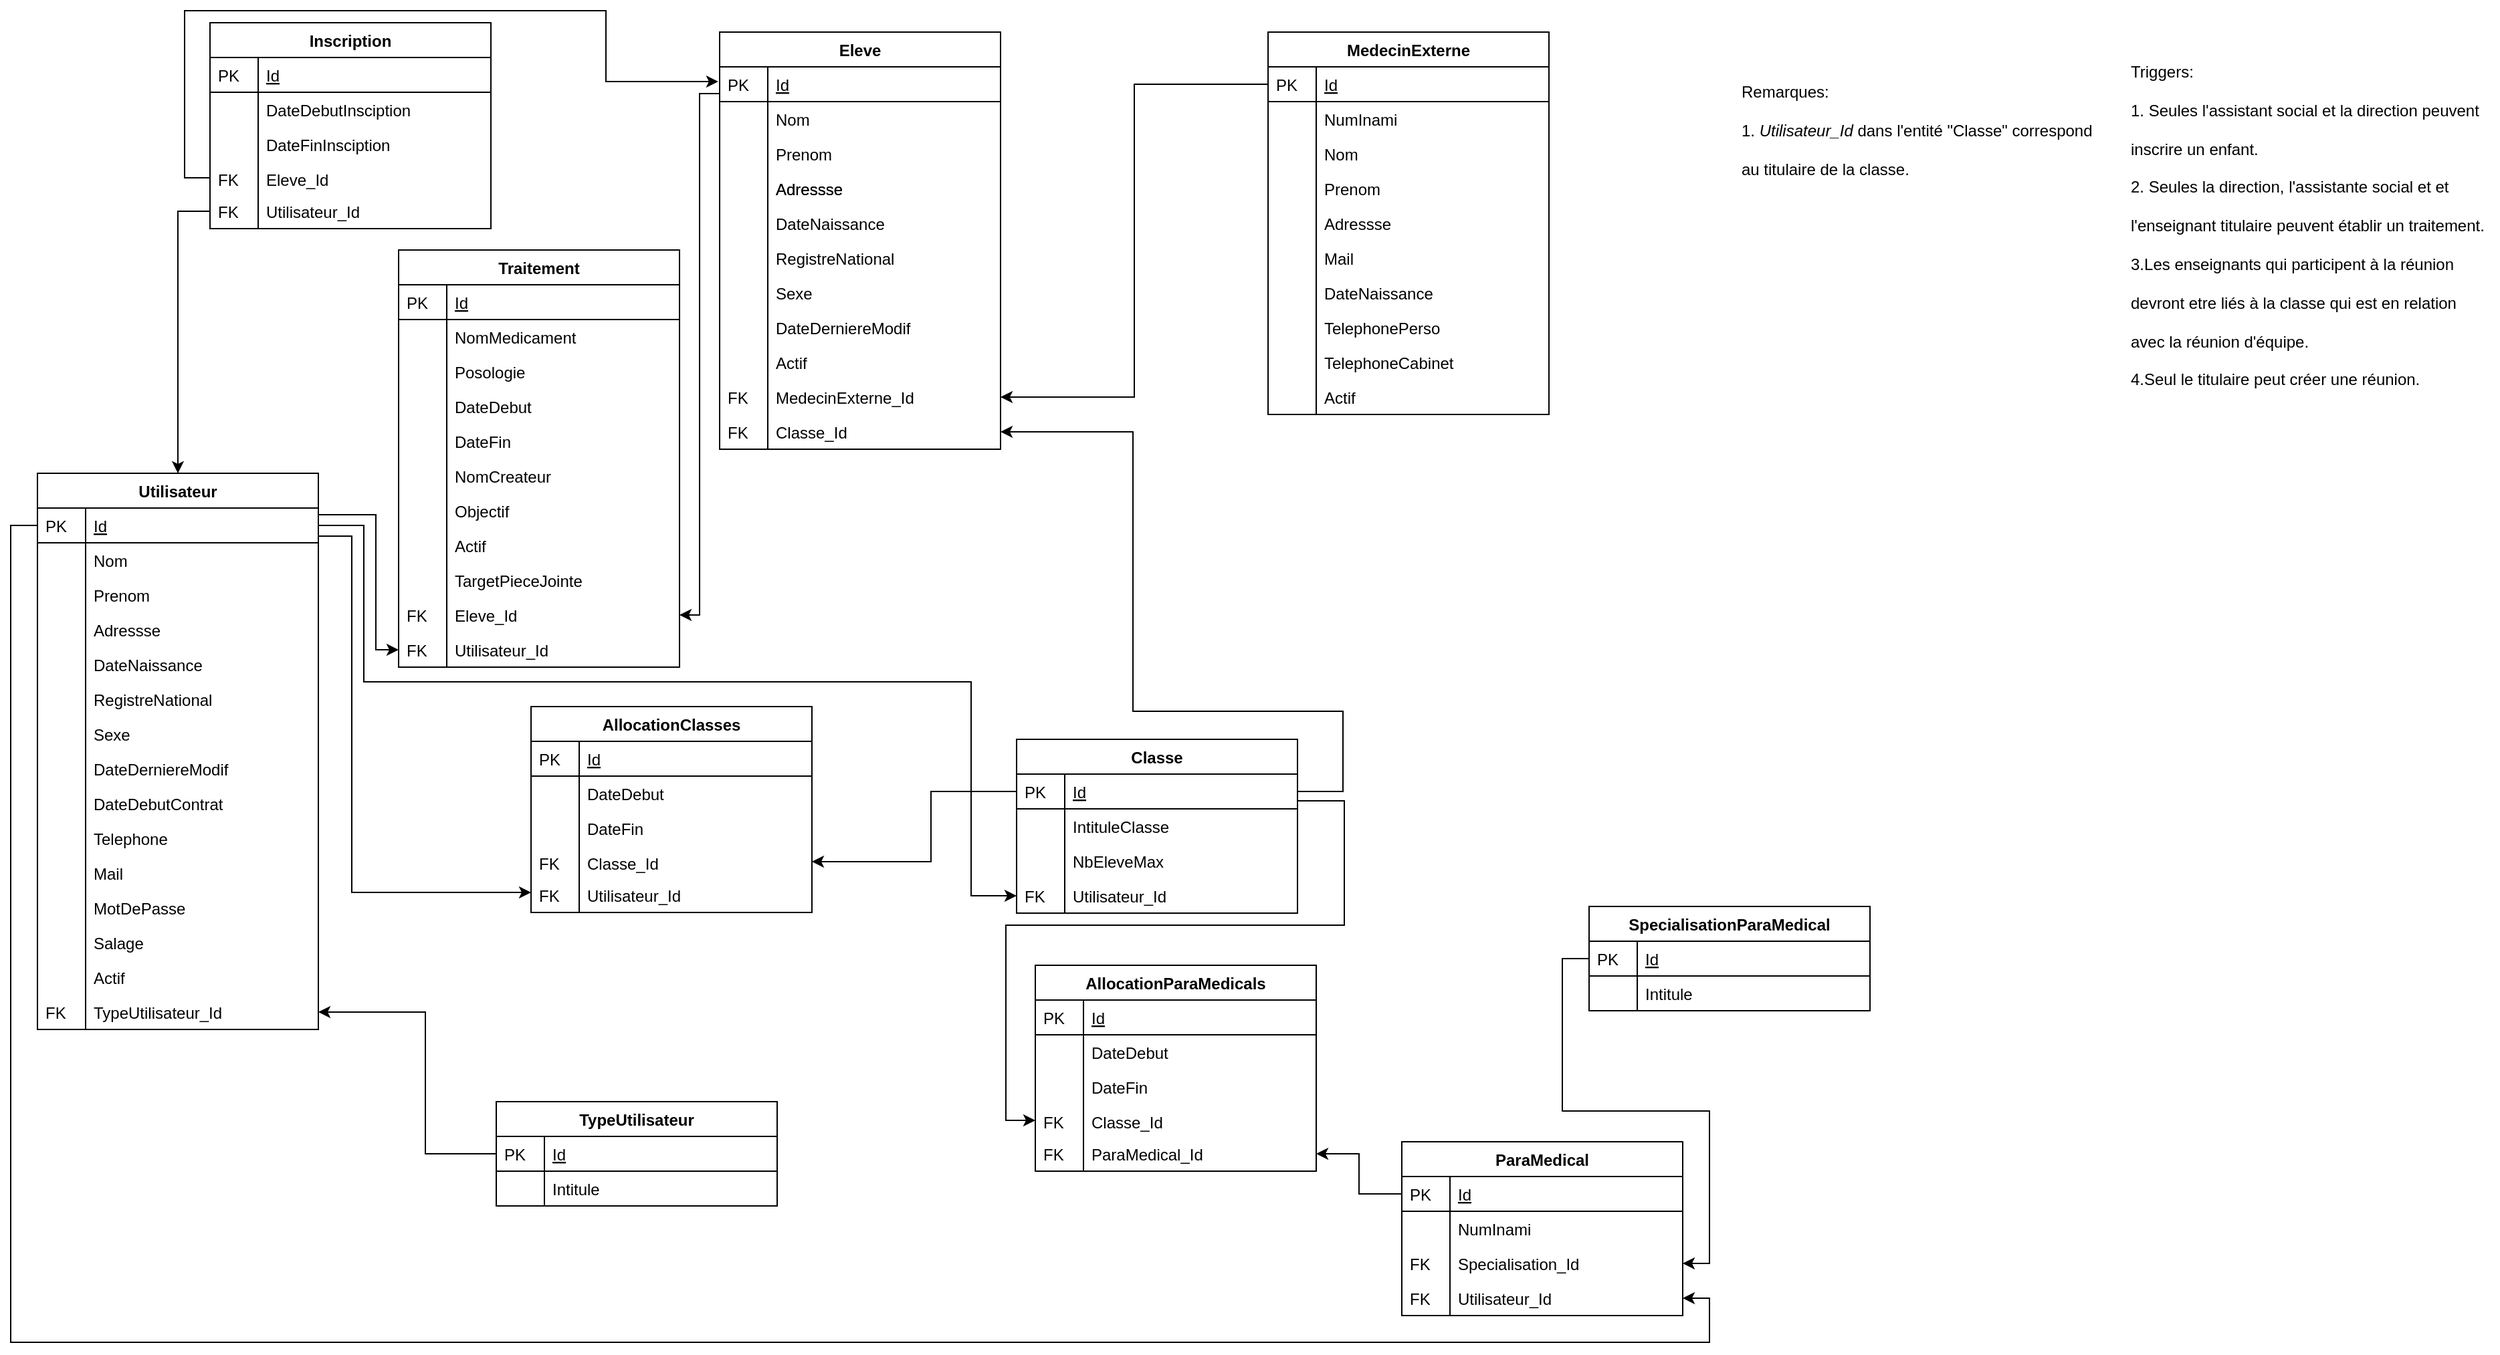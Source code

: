 <mxfile>
    <diagram id="trkcsiYFmEI6NpKlcRJz" name="Page-1">
        <mxGraphModel dx="-174" dy="356" grid="0" gridSize="10" guides="1" tooltips="1" connect="1" arrows="1" fold="1" page="0" pageScale="1" pageWidth="1169" pageHeight="827" math="0" shadow="0">
            <root>
                <mxCell id="0"/>
                <mxCell id="1" parent="0"/>
                <mxCell id="0aXxM7tNw3-ZoR6wABGS-1" value="Eleve" style="swimlane;fontStyle=1;childLayout=stackLayout;horizontal=1;startSize=26;horizontalStack=0;resizeParent=1;resizeLast=0;collapsible=1;marginBottom=0;rounded=0;shadow=0;strokeWidth=1;" parent="1" vertex="1">
                    <mxGeometry x="1740" y="280" width="210" height="312" as="geometry">
                        <mxRectangle x="20" y="80" width="160" height="26" as="alternateBounds"/>
                    </mxGeometry>
                </mxCell>
                <mxCell id="0aXxM7tNw3-ZoR6wABGS-2" value="Id" style="shape=partialRectangle;top=0;left=0;right=0;bottom=1;align=left;verticalAlign=top;fillColor=none;spacingLeft=40;spacingRight=4;overflow=hidden;rotatable=0;points=[[0,0.5],[1,0.5]];portConstraint=eastwest;dropTarget=0;rounded=0;shadow=0;strokeWidth=1;fontStyle=4" parent="0aXxM7tNw3-ZoR6wABGS-1" vertex="1">
                    <mxGeometry y="26" width="210" height="26" as="geometry"/>
                </mxCell>
                <mxCell id="0aXxM7tNw3-ZoR6wABGS-3" value="PK" style="shape=partialRectangle;top=0;left=0;bottom=0;fillColor=none;align=left;verticalAlign=top;spacingLeft=4;spacingRight=4;overflow=hidden;rotatable=0;points=[];portConstraint=eastwest;part=1;" parent="0aXxM7tNw3-ZoR6wABGS-2" vertex="1" connectable="0">
                    <mxGeometry width="36" height="26" as="geometry"/>
                </mxCell>
                <mxCell id="0aXxM7tNw3-ZoR6wABGS-4" value="Nom" style="shape=partialRectangle;top=0;left=0;right=0;bottom=0;align=left;verticalAlign=top;fillColor=none;spacingLeft=40;spacingRight=4;overflow=hidden;rotatable=0;points=[[0,0.5],[1,0.5]];portConstraint=eastwest;dropTarget=0;rounded=0;shadow=0;strokeWidth=1;" parent="0aXxM7tNw3-ZoR6wABGS-1" vertex="1">
                    <mxGeometry y="52" width="210" height="26" as="geometry"/>
                </mxCell>
                <mxCell id="0aXxM7tNw3-ZoR6wABGS-5" value="" style="shape=partialRectangle;top=0;left=0;bottom=0;fillColor=none;align=left;verticalAlign=top;spacingLeft=4;spacingRight=4;overflow=hidden;rotatable=0;points=[];portConstraint=eastwest;part=1;" parent="0aXxM7tNw3-ZoR6wABGS-4" vertex="1" connectable="0">
                    <mxGeometry width="36" height="26" as="geometry"/>
                </mxCell>
                <mxCell id="0aXxM7tNw3-ZoR6wABGS-6" value="Prenom" style="shape=partialRectangle;top=0;left=0;right=0;bottom=0;align=left;verticalAlign=top;fillColor=none;spacingLeft=40;spacingRight=4;overflow=hidden;rotatable=0;points=[[0,0.5],[1,0.5]];portConstraint=eastwest;dropTarget=0;rounded=0;shadow=0;strokeWidth=1;" parent="0aXxM7tNw3-ZoR6wABGS-1" vertex="1">
                    <mxGeometry y="78" width="210" height="26" as="geometry"/>
                </mxCell>
                <mxCell id="0aXxM7tNw3-ZoR6wABGS-7" value="" style="shape=partialRectangle;top=0;left=0;bottom=0;fillColor=none;align=left;verticalAlign=top;spacingLeft=4;spacingRight=4;overflow=hidden;rotatable=0;points=[];portConstraint=eastwest;part=1;" parent="0aXxM7tNw3-ZoR6wABGS-6" vertex="1" connectable="0">
                    <mxGeometry width="36" height="26" as="geometry"/>
                </mxCell>
                <mxCell id="0aXxM7tNw3-ZoR6wABGS-8" value="Adressse" style="shape=partialRectangle;top=0;left=0;right=0;bottom=0;align=left;verticalAlign=top;fillColor=none;spacingLeft=40;spacingRight=4;overflow=hidden;rotatable=0;points=[[0,0.5],[1,0.5]];portConstraint=eastwest;dropTarget=0;rounded=0;shadow=0;strokeWidth=1;" parent="0aXxM7tNw3-ZoR6wABGS-1" vertex="1">
                    <mxGeometry y="104" width="210" height="26" as="geometry"/>
                </mxCell>
                <mxCell id="0aXxM7tNw3-ZoR6wABGS-9" value="" style="shape=partialRectangle;top=0;left=0;bottom=0;fillColor=none;align=left;verticalAlign=top;spacingLeft=4;spacingRight=4;overflow=hidden;rotatable=0;points=[];portConstraint=eastwest;part=1;" parent="0aXxM7tNw3-ZoR6wABGS-8" vertex="1" connectable="0">
                    <mxGeometry width="36" height="26" as="geometry"/>
                </mxCell>
                <mxCell id="0aXxM7tNw3-ZoR6wABGS-18" value="DateNaissance" style="shape=partialRectangle;top=0;left=0;right=0;bottom=0;align=left;verticalAlign=top;fillColor=none;spacingLeft=40;spacingRight=4;overflow=hidden;rotatable=0;points=[[0,0.5],[1,0.5]];portConstraint=eastwest;dropTarget=0;rounded=0;shadow=0;strokeWidth=1;" parent="0aXxM7tNw3-ZoR6wABGS-1" vertex="1">
                    <mxGeometry y="130" width="210" height="26" as="geometry"/>
                </mxCell>
                <mxCell id="0aXxM7tNw3-ZoR6wABGS-19" value="" style="shape=partialRectangle;top=0;left=0;bottom=0;fillColor=none;align=left;verticalAlign=top;spacingLeft=4;spacingRight=4;overflow=hidden;rotatable=0;points=[];portConstraint=eastwest;part=1;" parent="0aXxM7tNw3-ZoR6wABGS-18" vertex="1" connectable="0">
                    <mxGeometry width="36" height="26" as="geometry"/>
                </mxCell>
                <mxCell id="0aXxM7tNw3-ZoR6wABGS-22" value="RegistreNational" style="shape=partialRectangle;top=0;left=0;right=0;bottom=0;align=left;verticalAlign=top;fillColor=none;spacingLeft=40;spacingRight=4;overflow=hidden;rotatable=0;points=[[0,0.5],[1,0.5]];portConstraint=eastwest;dropTarget=0;rounded=0;shadow=0;strokeWidth=1;" parent="0aXxM7tNw3-ZoR6wABGS-1" vertex="1">
                    <mxGeometry y="156" width="210" height="26" as="geometry"/>
                </mxCell>
                <mxCell id="0aXxM7tNw3-ZoR6wABGS-23" value="" style="shape=partialRectangle;top=0;left=0;bottom=0;fillColor=none;align=left;verticalAlign=top;spacingLeft=4;spacingRight=4;overflow=hidden;rotatable=0;points=[];portConstraint=eastwest;part=1;" parent="0aXxM7tNw3-ZoR6wABGS-22" vertex="1" connectable="0">
                    <mxGeometry width="36" height="26" as="geometry"/>
                </mxCell>
                <mxCell id="0aXxM7tNw3-ZoR6wABGS-20" value="Sexe&#10;" style="shape=partialRectangle;top=0;left=0;right=0;bottom=0;align=left;verticalAlign=top;fillColor=none;spacingLeft=40;spacingRight=4;overflow=hidden;rotatable=0;points=[[0,0.5],[1,0.5]];portConstraint=eastwest;dropTarget=0;rounded=0;shadow=0;strokeWidth=1;" parent="0aXxM7tNw3-ZoR6wABGS-1" vertex="1">
                    <mxGeometry y="182" width="210" height="26" as="geometry"/>
                </mxCell>
                <mxCell id="0aXxM7tNw3-ZoR6wABGS-21" value="" style="shape=partialRectangle;top=0;left=0;bottom=0;fillColor=none;align=left;verticalAlign=top;spacingLeft=4;spacingRight=4;overflow=hidden;rotatable=0;points=[];portConstraint=eastwest;part=1;" parent="0aXxM7tNw3-ZoR6wABGS-20" vertex="1" connectable="0">
                    <mxGeometry width="36" height="26" as="geometry"/>
                </mxCell>
                <mxCell id="0aXxM7tNw3-ZoR6wABGS-26" value="DateDerniereModif" style="shape=partialRectangle;top=0;left=0;right=0;bottom=0;align=left;verticalAlign=top;fillColor=none;spacingLeft=40;spacingRight=4;overflow=hidden;rotatable=0;points=[[0,0.5],[1,0.5]];portConstraint=eastwest;dropTarget=0;rounded=0;shadow=0;strokeWidth=1;" parent="0aXxM7tNw3-ZoR6wABGS-1" vertex="1">
                    <mxGeometry y="208" width="210" height="26" as="geometry"/>
                </mxCell>
                <mxCell id="0aXxM7tNw3-ZoR6wABGS-27" value="" style="shape=partialRectangle;top=0;left=0;bottom=0;fillColor=none;align=left;verticalAlign=top;spacingLeft=4;spacingRight=4;overflow=hidden;rotatable=0;points=[];portConstraint=eastwest;part=1;" parent="0aXxM7tNw3-ZoR6wABGS-26" vertex="1" connectable="0">
                    <mxGeometry width="36" height="26" as="geometry"/>
                </mxCell>
                <mxCell id="0aXxM7tNw3-ZoR6wABGS-10" value="Actif" style="shape=partialRectangle;top=0;left=0;right=0;bottom=0;align=left;verticalAlign=top;fillColor=none;spacingLeft=40;spacingRight=4;overflow=hidden;rotatable=0;points=[[0,0.5],[1,0.5]];portConstraint=eastwest;dropTarget=0;rounded=0;shadow=0;strokeWidth=1;" parent="0aXxM7tNw3-ZoR6wABGS-1" vertex="1">
                    <mxGeometry y="234" width="210" height="26" as="geometry"/>
                </mxCell>
                <mxCell id="0aXxM7tNw3-ZoR6wABGS-11" value="" style="shape=partialRectangle;top=0;left=0;bottom=0;fillColor=none;align=left;verticalAlign=top;spacingLeft=4;spacingRight=4;overflow=hidden;rotatable=0;points=[];portConstraint=eastwest;part=1;" parent="0aXxM7tNw3-ZoR6wABGS-10" vertex="1" connectable="0">
                    <mxGeometry width="36" height="26" as="geometry"/>
                </mxCell>
                <mxCell id="0aXxM7tNw3-ZoR6wABGS-53" value="MedecinExterne_Id" style="shape=partialRectangle;top=0;left=0;right=0;bottom=0;align=left;verticalAlign=top;fillColor=none;spacingLeft=40;spacingRight=4;overflow=hidden;rotatable=0;points=[[0,0.5],[1,0.5]];portConstraint=eastwest;dropTarget=0;rounded=0;shadow=0;strokeWidth=1;" parent="0aXxM7tNw3-ZoR6wABGS-1" vertex="1">
                    <mxGeometry y="260" width="210" height="26" as="geometry"/>
                </mxCell>
                <mxCell id="0aXxM7tNw3-ZoR6wABGS-54" value="FK" style="shape=partialRectangle;top=0;left=0;bottom=0;fillColor=none;align=left;verticalAlign=top;spacingLeft=4;spacingRight=4;overflow=hidden;rotatable=0;points=[];portConstraint=eastwest;part=1;" parent="0aXxM7tNw3-ZoR6wABGS-53" vertex="1" connectable="0">
                    <mxGeometry width="36" height="26" as="geometry"/>
                </mxCell>
                <mxCell id="81" value="Classe_Id" style="shape=partialRectangle;top=0;left=0;right=0;bottom=0;align=left;verticalAlign=top;fillColor=none;spacingLeft=40;spacingRight=4;overflow=hidden;rotatable=0;points=[[0,0.5],[1,0.5]];portConstraint=eastwest;dropTarget=0;rounded=0;shadow=0;strokeWidth=1;" parent="0aXxM7tNw3-ZoR6wABGS-1" vertex="1">
                    <mxGeometry y="286" width="210" height="26" as="geometry"/>
                </mxCell>
                <mxCell id="82" value="FK" style="shape=partialRectangle;top=0;left=0;bottom=0;fillColor=none;align=left;verticalAlign=top;spacingLeft=4;spacingRight=4;overflow=hidden;rotatable=0;points=[];portConstraint=eastwest;part=1;" parent="81" vertex="1" connectable="0">
                    <mxGeometry width="36" height="26" as="geometry"/>
                </mxCell>
                <mxCell id="0aXxM7tNw3-ZoR6wABGS-12" value="Adressse" style="shape=partialRectangle;top=0;left=0;right=0;bottom=0;align=left;verticalAlign=top;fillColor=none;spacingLeft=40;spacingRight=4;overflow=hidden;rotatable=0;points=[[0,0.5],[1,0.5]];portConstraint=eastwest;dropTarget=0;rounded=0;shadow=0;strokeWidth=1;" parent="1" vertex="1">
                    <mxGeometry x="1740" y="384" width="210" height="26" as="geometry"/>
                </mxCell>
                <mxCell id="0aXxM7tNw3-ZoR6wABGS-13" value="" style="shape=partialRectangle;top=0;left=0;bottom=0;fillColor=none;align=left;verticalAlign=top;spacingLeft=4;spacingRight=4;overflow=hidden;rotatable=0;points=[];portConstraint=eastwest;part=1;" parent="0aXxM7tNw3-ZoR6wABGS-12" vertex="1" connectable="0">
                    <mxGeometry width="36" height="26" as="geometry"/>
                </mxCell>
                <mxCell id="0aXxM7tNw3-ZoR6wABGS-28" value="MedecinExterne" style="swimlane;fontStyle=1;childLayout=stackLayout;horizontal=1;startSize=26;horizontalStack=0;resizeParent=1;resizeLast=0;collapsible=1;marginBottom=0;rounded=0;shadow=0;strokeWidth=1;" parent="1" vertex="1">
                    <mxGeometry x="2150" y="280" width="210" height="286" as="geometry">
                        <mxRectangle x="20" y="80" width="160" height="26" as="alternateBounds"/>
                    </mxGeometry>
                </mxCell>
                <mxCell id="0aXxM7tNw3-ZoR6wABGS-29" value="Id" style="shape=partialRectangle;top=0;left=0;right=0;bottom=1;align=left;verticalAlign=top;fillColor=none;spacingLeft=40;spacingRight=4;overflow=hidden;rotatable=0;points=[[0,0.5],[1,0.5]];portConstraint=eastwest;dropTarget=0;rounded=0;shadow=0;strokeWidth=1;fontStyle=4" parent="0aXxM7tNw3-ZoR6wABGS-28" vertex="1">
                    <mxGeometry y="26" width="210" height="26" as="geometry"/>
                </mxCell>
                <mxCell id="0aXxM7tNw3-ZoR6wABGS-30" value="PK" style="shape=partialRectangle;top=0;left=0;bottom=0;fillColor=none;align=left;verticalAlign=top;spacingLeft=4;spacingRight=4;overflow=hidden;rotatable=0;points=[];portConstraint=eastwest;part=1;" parent="0aXxM7tNw3-ZoR6wABGS-29" vertex="1" connectable="0">
                    <mxGeometry width="36" height="26" as="geometry"/>
                </mxCell>
                <mxCell id="93" value="NumInami" style="shape=partialRectangle;top=0;left=0;right=0;bottom=0;align=left;verticalAlign=top;fillColor=none;spacingLeft=40;spacingRight=4;overflow=hidden;rotatable=0;points=[[0,0.5],[1,0.5]];portConstraint=eastwest;dropTarget=0;rounded=0;shadow=0;strokeWidth=1;" parent="0aXxM7tNw3-ZoR6wABGS-28" vertex="1">
                    <mxGeometry y="52" width="210" height="26" as="geometry"/>
                </mxCell>
                <mxCell id="94" value="" style="shape=partialRectangle;top=0;left=0;bottom=0;fillColor=none;align=left;verticalAlign=top;spacingLeft=4;spacingRight=4;overflow=hidden;rotatable=0;points=[];portConstraint=eastwest;part=1;" parent="93" vertex="1" connectable="0">
                    <mxGeometry width="36" height="26" as="geometry"/>
                </mxCell>
                <mxCell id="0aXxM7tNw3-ZoR6wABGS-31" value="Nom" style="shape=partialRectangle;top=0;left=0;right=0;bottom=0;align=left;verticalAlign=top;fillColor=none;spacingLeft=40;spacingRight=4;overflow=hidden;rotatable=0;points=[[0,0.5],[1,0.5]];portConstraint=eastwest;dropTarget=0;rounded=0;shadow=0;strokeWidth=1;" parent="0aXxM7tNw3-ZoR6wABGS-28" vertex="1">
                    <mxGeometry y="78" width="210" height="26" as="geometry"/>
                </mxCell>
                <mxCell id="0aXxM7tNw3-ZoR6wABGS-32" value="" style="shape=partialRectangle;top=0;left=0;bottom=0;fillColor=none;align=left;verticalAlign=top;spacingLeft=4;spacingRight=4;overflow=hidden;rotatable=0;points=[];portConstraint=eastwest;part=1;" parent="0aXxM7tNw3-ZoR6wABGS-31" vertex="1" connectable="0">
                    <mxGeometry width="36" height="26" as="geometry"/>
                </mxCell>
                <mxCell id="0aXxM7tNw3-ZoR6wABGS-33" value="Prenom" style="shape=partialRectangle;top=0;left=0;right=0;bottom=0;align=left;verticalAlign=top;fillColor=none;spacingLeft=40;spacingRight=4;overflow=hidden;rotatable=0;points=[[0,0.5],[1,0.5]];portConstraint=eastwest;dropTarget=0;rounded=0;shadow=0;strokeWidth=1;" parent="0aXxM7tNw3-ZoR6wABGS-28" vertex="1">
                    <mxGeometry y="104" width="210" height="26" as="geometry"/>
                </mxCell>
                <mxCell id="0aXxM7tNw3-ZoR6wABGS-34" value="" style="shape=partialRectangle;top=0;left=0;bottom=0;fillColor=none;align=left;verticalAlign=top;spacingLeft=4;spacingRight=4;overflow=hidden;rotatable=0;points=[];portConstraint=eastwest;part=1;" parent="0aXxM7tNw3-ZoR6wABGS-33" vertex="1" connectable="0">
                    <mxGeometry width="36" height="26" as="geometry"/>
                </mxCell>
                <mxCell id="0aXxM7tNw3-ZoR6wABGS-35" value="Adressse" style="shape=partialRectangle;top=0;left=0;right=0;bottom=0;align=left;verticalAlign=top;fillColor=none;spacingLeft=40;spacingRight=4;overflow=hidden;rotatable=0;points=[[0,0.5],[1,0.5]];portConstraint=eastwest;dropTarget=0;rounded=0;shadow=0;strokeWidth=1;" parent="0aXxM7tNw3-ZoR6wABGS-28" vertex="1">
                    <mxGeometry y="130" width="210" height="26" as="geometry"/>
                </mxCell>
                <mxCell id="0aXxM7tNw3-ZoR6wABGS-36" value="" style="shape=partialRectangle;top=0;left=0;bottom=0;fillColor=none;align=left;verticalAlign=top;spacingLeft=4;spacingRight=4;overflow=hidden;rotatable=0;points=[];portConstraint=eastwest;part=1;" parent="0aXxM7tNw3-ZoR6wABGS-35" vertex="1" connectable="0">
                    <mxGeometry width="36" height="26" as="geometry"/>
                </mxCell>
                <mxCell id="91" value="Mail" style="shape=partialRectangle;top=0;left=0;right=0;bottom=0;align=left;verticalAlign=top;fillColor=none;spacingLeft=40;spacingRight=4;overflow=hidden;rotatable=0;points=[[0,0.5],[1,0.5]];portConstraint=eastwest;dropTarget=0;rounded=0;shadow=0;strokeWidth=1;" parent="0aXxM7tNw3-ZoR6wABGS-28" vertex="1">
                    <mxGeometry y="156" width="210" height="26" as="geometry"/>
                </mxCell>
                <mxCell id="92" value="" style="shape=partialRectangle;top=0;left=0;bottom=0;fillColor=none;align=left;verticalAlign=top;spacingLeft=4;spacingRight=4;overflow=hidden;rotatable=0;points=[];portConstraint=eastwest;part=1;" parent="91" vertex="1" connectable="0">
                    <mxGeometry width="36" height="26" as="geometry"/>
                </mxCell>
                <mxCell id="0aXxM7tNw3-ZoR6wABGS-39" value="DateNaissance" style="shape=partialRectangle;top=0;left=0;right=0;bottom=0;align=left;verticalAlign=top;fillColor=none;spacingLeft=40;spacingRight=4;overflow=hidden;rotatable=0;points=[[0,0.5],[1,0.5]];portConstraint=eastwest;dropTarget=0;rounded=0;shadow=0;strokeWidth=1;" parent="0aXxM7tNw3-ZoR6wABGS-28" vertex="1">
                    <mxGeometry y="182" width="210" height="26" as="geometry"/>
                </mxCell>
                <mxCell id="0aXxM7tNw3-ZoR6wABGS-40" value="" style="shape=partialRectangle;top=0;left=0;bottom=0;fillColor=none;align=left;verticalAlign=top;spacingLeft=4;spacingRight=4;overflow=hidden;rotatable=0;points=[];portConstraint=eastwest;part=1;" parent="0aXxM7tNw3-ZoR6wABGS-39" vertex="1" connectable="0">
                    <mxGeometry width="36" height="26" as="geometry"/>
                </mxCell>
                <mxCell id="0aXxM7tNw3-ZoR6wABGS-41" value="TelephonePerso" style="shape=partialRectangle;top=0;left=0;right=0;bottom=0;align=left;verticalAlign=top;fillColor=none;spacingLeft=40;spacingRight=4;overflow=hidden;rotatable=0;points=[[0,0.5],[1,0.5]];portConstraint=eastwest;dropTarget=0;rounded=0;shadow=0;strokeWidth=1;" parent="0aXxM7tNw3-ZoR6wABGS-28" vertex="1">
                    <mxGeometry y="208" width="210" height="26" as="geometry"/>
                </mxCell>
                <mxCell id="0aXxM7tNw3-ZoR6wABGS-42" value="" style="shape=partialRectangle;top=0;left=0;bottom=0;fillColor=none;align=left;verticalAlign=top;spacingLeft=4;spacingRight=4;overflow=hidden;rotatable=0;points=[];portConstraint=eastwest;part=1;" parent="0aXxM7tNw3-ZoR6wABGS-41" vertex="1" connectable="0">
                    <mxGeometry width="36" height="26" as="geometry"/>
                </mxCell>
                <mxCell id="0aXxM7tNw3-ZoR6wABGS-43" value="TelephoneCabinet" style="shape=partialRectangle;top=0;left=0;right=0;bottom=0;align=left;verticalAlign=top;fillColor=none;spacingLeft=40;spacingRight=4;overflow=hidden;rotatable=0;points=[[0,0.5],[1,0.5]];portConstraint=eastwest;dropTarget=0;rounded=0;shadow=0;strokeWidth=1;" parent="0aXxM7tNw3-ZoR6wABGS-28" vertex="1">
                    <mxGeometry y="234" width="210" height="26" as="geometry"/>
                </mxCell>
                <mxCell id="0aXxM7tNw3-ZoR6wABGS-44" value="" style="shape=partialRectangle;top=0;left=0;bottom=0;fillColor=none;align=left;verticalAlign=top;spacingLeft=4;spacingRight=4;overflow=hidden;rotatable=0;points=[];portConstraint=eastwest;part=1;" parent="0aXxM7tNw3-ZoR6wABGS-43" vertex="1" connectable="0">
                    <mxGeometry width="36" height="26" as="geometry"/>
                </mxCell>
                <mxCell id="0aXxM7tNw3-ZoR6wABGS-45" value="Actif" style="shape=partialRectangle;top=0;left=0;right=0;bottom=0;align=left;verticalAlign=top;fillColor=none;spacingLeft=40;spacingRight=4;overflow=hidden;rotatable=0;points=[[0,0.5],[1,0.5]];portConstraint=eastwest;dropTarget=0;rounded=0;shadow=0;strokeWidth=1;" parent="0aXxM7tNw3-ZoR6wABGS-28" vertex="1">
                    <mxGeometry y="260" width="210" height="26" as="geometry"/>
                </mxCell>
                <mxCell id="0aXxM7tNw3-ZoR6wABGS-46" value="" style="shape=partialRectangle;top=0;left=0;bottom=0;fillColor=none;align=left;verticalAlign=top;spacingLeft=4;spacingRight=4;overflow=hidden;rotatable=0;points=[];portConstraint=eastwest;part=1;" parent="0aXxM7tNw3-ZoR6wABGS-45" vertex="1" connectable="0">
                    <mxGeometry width="36" height="26" as="geometry"/>
                </mxCell>
                <mxCell id="0aXxM7tNw3-ZoR6wABGS-55" style="edgeStyle=orthogonalEdgeStyle;rounded=0;orthogonalLoop=1;jettySize=auto;html=1;entryX=1;entryY=0.5;entryDx=0;entryDy=0;" parent="1" source="0aXxM7tNw3-ZoR6wABGS-29" target="0aXxM7tNw3-ZoR6wABGS-53" edge="1">
                    <mxGeometry relative="1" as="geometry"/>
                </mxCell>
                <mxCell id="0aXxM7tNw3-ZoR6wABGS-56" value="Traitement" style="swimlane;fontStyle=1;childLayout=stackLayout;horizontal=1;startSize=26;horizontalStack=0;resizeParent=1;resizeLast=0;collapsible=1;marginBottom=0;rounded=0;shadow=0;strokeWidth=1;" parent="1" vertex="1">
                    <mxGeometry x="1500" y="443" width="210" height="312" as="geometry">
                        <mxRectangle x="20" y="80" width="160" height="26" as="alternateBounds"/>
                    </mxGeometry>
                </mxCell>
                <mxCell id="0aXxM7tNw3-ZoR6wABGS-57" value="Id" style="shape=partialRectangle;top=0;left=0;right=0;bottom=1;align=left;verticalAlign=top;fillColor=none;spacingLeft=40;spacingRight=4;overflow=hidden;rotatable=0;points=[[0,0.5],[1,0.5]];portConstraint=eastwest;dropTarget=0;rounded=0;shadow=0;strokeWidth=1;fontStyle=4" parent="0aXxM7tNw3-ZoR6wABGS-56" vertex="1">
                    <mxGeometry y="26" width="210" height="26" as="geometry"/>
                </mxCell>
                <mxCell id="0aXxM7tNw3-ZoR6wABGS-58" value="PK" style="shape=partialRectangle;top=0;left=0;bottom=0;fillColor=none;align=left;verticalAlign=top;spacingLeft=4;spacingRight=4;overflow=hidden;rotatable=0;points=[];portConstraint=eastwest;part=1;" parent="0aXxM7tNw3-ZoR6wABGS-57" vertex="1" connectable="0">
                    <mxGeometry width="36" height="26" as="geometry"/>
                </mxCell>
                <mxCell id="0aXxM7tNw3-ZoR6wABGS-59" value="NomMedicament" style="shape=partialRectangle;top=0;left=0;right=0;bottom=0;align=left;verticalAlign=top;fillColor=none;spacingLeft=40;spacingRight=4;overflow=hidden;rotatable=0;points=[[0,0.5],[1,0.5]];portConstraint=eastwest;dropTarget=0;rounded=0;shadow=0;strokeWidth=1;" parent="0aXxM7tNw3-ZoR6wABGS-56" vertex="1">
                    <mxGeometry y="52" width="210" height="26" as="geometry"/>
                </mxCell>
                <mxCell id="0aXxM7tNw3-ZoR6wABGS-60" value="" style="shape=partialRectangle;top=0;left=0;bottom=0;fillColor=none;align=left;verticalAlign=top;spacingLeft=4;spacingRight=4;overflow=hidden;rotatable=0;points=[];portConstraint=eastwest;part=1;" parent="0aXxM7tNw3-ZoR6wABGS-59" vertex="1" connectable="0">
                    <mxGeometry width="36" height="26" as="geometry"/>
                </mxCell>
                <mxCell id="0aXxM7tNw3-ZoR6wABGS-61" value="Posologie" style="shape=partialRectangle;top=0;left=0;right=0;bottom=0;align=left;verticalAlign=top;fillColor=none;spacingLeft=40;spacingRight=4;overflow=hidden;rotatable=0;points=[[0,0.5],[1,0.5]];portConstraint=eastwest;dropTarget=0;rounded=0;shadow=0;strokeWidth=1;" parent="0aXxM7tNw3-ZoR6wABGS-56" vertex="1">
                    <mxGeometry y="78" width="210" height="26" as="geometry"/>
                </mxCell>
                <mxCell id="0aXxM7tNw3-ZoR6wABGS-62" value="" style="shape=partialRectangle;top=0;left=0;bottom=0;fillColor=none;align=left;verticalAlign=top;spacingLeft=4;spacingRight=4;overflow=hidden;rotatable=0;points=[];portConstraint=eastwest;part=1;" parent="0aXxM7tNw3-ZoR6wABGS-61" vertex="1" connectable="0">
                    <mxGeometry width="36" height="26" as="geometry"/>
                </mxCell>
                <mxCell id="0aXxM7tNw3-ZoR6wABGS-63" value="DateDebut" style="shape=partialRectangle;top=0;left=0;right=0;bottom=0;align=left;verticalAlign=top;fillColor=none;spacingLeft=40;spacingRight=4;overflow=hidden;rotatable=0;points=[[0,0.5],[1,0.5]];portConstraint=eastwest;dropTarget=0;rounded=0;shadow=0;strokeWidth=1;" parent="0aXxM7tNw3-ZoR6wABGS-56" vertex="1">
                    <mxGeometry y="104" width="210" height="26" as="geometry"/>
                </mxCell>
                <mxCell id="0aXxM7tNw3-ZoR6wABGS-64" value="" style="shape=partialRectangle;top=0;left=0;bottom=0;fillColor=none;align=left;verticalAlign=top;spacingLeft=4;spacingRight=4;overflow=hidden;rotatable=0;points=[];portConstraint=eastwest;part=1;" parent="0aXxM7tNw3-ZoR6wABGS-63" vertex="1" connectable="0">
                    <mxGeometry width="36" height="26" as="geometry"/>
                </mxCell>
                <mxCell id="0aXxM7tNw3-ZoR6wABGS-65" value="DateFin" style="shape=partialRectangle;top=0;left=0;right=0;bottom=0;align=left;verticalAlign=top;fillColor=none;spacingLeft=40;spacingRight=4;overflow=hidden;rotatable=0;points=[[0,0.5],[1,0.5]];portConstraint=eastwest;dropTarget=0;rounded=0;shadow=0;strokeWidth=1;" parent="0aXxM7tNw3-ZoR6wABGS-56" vertex="1">
                    <mxGeometry y="130" width="210" height="26" as="geometry"/>
                </mxCell>
                <mxCell id="0aXxM7tNw3-ZoR6wABGS-66" value="" style="shape=partialRectangle;top=0;left=0;bottom=0;fillColor=none;align=left;verticalAlign=top;spacingLeft=4;spacingRight=4;overflow=hidden;rotatable=0;points=[];portConstraint=eastwest;part=1;" parent="0aXxM7tNw3-ZoR6wABGS-65" vertex="1" connectable="0">
                    <mxGeometry width="36" height="26" as="geometry"/>
                </mxCell>
                <mxCell id="0aXxM7tNw3-ZoR6wABGS-67" value="NomCreateur" style="shape=partialRectangle;top=0;left=0;right=0;bottom=0;align=left;verticalAlign=top;fillColor=none;spacingLeft=40;spacingRight=4;overflow=hidden;rotatable=0;points=[[0,0.5],[1,0.5]];portConstraint=eastwest;dropTarget=0;rounded=0;shadow=0;strokeWidth=1;" parent="0aXxM7tNw3-ZoR6wABGS-56" vertex="1">
                    <mxGeometry y="156" width="210" height="26" as="geometry"/>
                </mxCell>
                <mxCell id="0aXxM7tNw3-ZoR6wABGS-68" value="" style="shape=partialRectangle;top=0;left=0;bottom=0;fillColor=none;align=left;verticalAlign=top;spacingLeft=4;spacingRight=4;overflow=hidden;rotatable=0;points=[];portConstraint=eastwest;part=1;" parent="0aXxM7tNw3-ZoR6wABGS-67" vertex="1" connectable="0">
                    <mxGeometry width="36" height="26" as="geometry"/>
                </mxCell>
                <mxCell id="87" value="Objectif" style="shape=partialRectangle;top=0;left=0;right=0;bottom=0;align=left;verticalAlign=top;fillColor=none;spacingLeft=40;spacingRight=4;overflow=hidden;rotatable=0;points=[[0,0.5],[1,0.5]];portConstraint=eastwest;dropTarget=0;rounded=0;shadow=0;strokeWidth=1;" parent="0aXxM7tNw3-ZoR6wABGS-56" vertex="1">
                    <mxGeometry y="182" width="210" height="26" as="geometry"/>
                </mxCell>
                <mxCell id="88" value="" style="shape=partialRectangle;top=0;left=0;bottom=0;fillColor=none;align=left;verticalAlign=top;spacingLeft=4;spacingRight=4;overflow=hidden;rotatable=0;points=[];portConstraint=eastwest;part=1;" parent="87" vertex="1" connectable="0">
                    <mxGeometry width="36" height="26" as="geometry"/>
                </mxCell>
                <mxCell id="0aXxM7tNw3-ZoR6wABGS-69" value="Actif" style="shape=partialRectangle;top=0;left=0;right=0;bottom=0;align=left;verticalAlign=top;fillColor=none;spacingLeft=40;spacingRight=4;overflow=hidden;rotatable=0;points=[[0,0.5],[1,0.5]];portConstraint=eastwest;dropTarget=0;rounded=0;shadow=0;strokeWidth=1;" parent="0aXxM7tNw3-ZoR6wABGS-56" vertex="1">
                    <mxGeometry y="208" width="210" height="26" as="geometry"/>
                </mxCell>
                <mxCell id="0aXxM7tNw3-ZoR6wABGS-70" value="" style="shape=partialRectangle;top=0;left=0;bottom=0;fillColor=none;align=left;verticalAlign=top;spacingLeft=4;spacingRight=4;overflow=hidden;rotatable=0;points=[];portConstraint=eastwest;part=1;" parent="0aXxM7tNw3-ZoR6wABGS-69" vertex="1" connectable="0">
                    <mxGeometry width="36" height="26" as="geometry"/>
                </mxCell>
                <mxCell id="0aXxM7tNw3-ZoR6wABGS-71" value="TargetPieceJointe" style="shape=partialRectangle;top=0;left=0;right=0;bottom=0;align=left;verticalAlign=top;fillColor=none;spacingLeft=40;spacingRight=4;overflow=hidden;rotatable=0;points=[[0,0.5],[1,0.5]];portConstraint=eastwest;dropTarget=0;rounded=0;shadow=0;strokeWidth=1;" parent="0aXxM7tNw3-ZoR6wABGS-56" vertex="1">
                    <mxGeometry y="234" width="210" height="26" as="geometry"/>
                </mxCell>
                <mxCell id="0aXxM7tNw3-ZoR6wABGS-72" value="" style="shape=partialRectangle;top=0;left=0;bottom=0;fillColor=none;align=left;verticalAlign=top;spacingLeft=4;spacingRight=4;overflow=hidden;rotatable=0;points=[];portConstraint=eastwest;part=1;" parent="0aXxM7tNw3-ZoR6wABGS-71" vertex="1" connectable="0">
                    <mxGeometry width="36" height="26" as="geometry"/>
                </mxCell>
                <mxCell id="0aXxM7tNw3-ZoR6wABGS-73" value="Eleve_Id" style="shape=partialRectangle;top=0;left=0;right=0;bottom=0;align=left;verticalAlign=top;fillColor=none;spacingLeft=40;spacingRight=4;overflow=hidden;rotatable=0;points=[[0,0.5],[1,0.5]];portConstraint=eastwest;dropTarget=0;rounded=0;shadow=0;strokeWidth=1;" parent="0aXxM7tNw3-ZoR6wABGS-56" vertex="1">
                    <mxGeometry y="260" width="210" height="26" as="geometry"/>
                </mxCell>
                <mxCell id="0aXxM7tNw3-ZoR6wABGS-74" value="FK" style="shape=partialRectangle;top=0;left=0;bottom=0;fillColor=none;align=left;verticalAlign=top;spacingLeft=4;spacingRight=4;overflow=hidden;rotatable=0;points=[];portConstraint=eastwest;part=1;" parent="0aXxM7tNw3-ZoR6wABGS-73" vertex="1" connectable="0">
                    <mxGeometry width="36" height="26" as="geometry"/>
                </mxCell>
                <mxCell id="h8LNyw_z4NjjadAwoo-t-5" value="Utilisateur_Id" style="shape=partialRectangle;top=0;left=0;right=0;bottom=0;align=left;verticalAlign=top;fillColor=none;spacingLeft=40;spacingRight=4;overflow=hidden;rotatable=0;points=[[0,0.5],[1,0.5]];portConstraint=eastwest;dropTarget=0;rounded=0;shadow=0;strokeWidth=1;" parent="0aXxM7tNw3-ZoR6wABGS-56" vertex="1">
                    <mxGeometry y="286" width="210" height="26" as="geometry"/>
                </mxCell>
                <mxCell id="h8LNyw_z4NjjadAwoo-t-6" value="FK" style="shape=partialRectangle;top=0;left=0;bottom=0;fillColor=none;align=left;verticalAlign=top;spacingLeft=4;spacingRight=4;overflow=hidden;rotatable=0;points=[];portConstraint=eastwest;part=1;" parent="h8LNyw_z4NjjadAwoo-t-5" vertex="1" connectable="0">
                    <mxGeometry width="36" height="26" as="geometry"/>
                </mxCell>
                <mxCell id="0aXxM7tNw3-ZoR6wABGS-76" value="Utilisateur" style="swimlane;fontStyle=1;childLayout=stackLayout;horizontal=1;startSize=26;horizontalStack=0;resizeParent=1;resizeLast=0;collapsible=1;marginBottom=0;rounded=0;shadow=0;strokeWidth=1;" parent="1" vertex="1">
                    <mxGeometry x="1230" y="610" width="210" height="416" as="geometry">
                        <mxRectangle x="20" y="80" width="160" height="26" as="alternateBounds"/>
                    </mxGeometry>
                </mxCell>
                <mxCell id="0aXxM7tNw3-ZoR6wABGS-77" value="Id" style="shape=partialRectangle;top=0;left=0;right=0;bottom=1;align=left;verticalAlign=top;fillColor=none;spacingLeft=40;spacingRight=4;overflow=hidden;rotatable=0;points=[[0,0.5],[1,0.5]];portConstraint=eastwest;dropTarget=0;rounded=0;shadow=0;strokeWidth=1;fontStyle=4" parent="0aXxM7tNw3-ZoR6wABGS-76" vertex="1">
                    <mxGeometry y="26" width="210" height="26" as="geometry"/>
                </mxCell>
                <mxCell id="0aXxM7tNw3-ZoR6wABGS-78" value="PK" style="shape=partialRectangle;top=0;left=0;bottom=0;fillColor=none;align=left;verticalAlign=top;spacingLeft=4;spacingRight=4;overflow=hidden;rotatable=0;points=[];portConstraint=eastwest;part=1;" parent="0aXxM7tNw3-ZoR6wABGS-77" vertex="1" connectable="0">
                    <mxGeometry width="36" height="26" as="geometry"/>
                </mxCell>
                <mxCell id="0aXxM7tNw3-ZoR6wABGS-79" value="Nom" style="shape=partialRectangle;top=0;left=0;right=0;bottom=0;align=left;verticalAlign=top;fillColor=none;spacingLeft=40;spacingRight=4;overflow=hidden;rotatable=0;points=[[0,0.5],[1,0.5]];portConstraint=eastwest;dropTarget=0;rounded=0;shadow=0;strokeWidth=1;" parent="0aXxM7tNw3-ZoR6wABGS-76" vertex="1">
                    <mxGeometry y="52" width="210" height="26" as="geometry"/>
                </mxCell>
                <mxCell id="0aXxM7tNw3-ZoR6wABGS-80" value="" style="shape=partialRectangle;top=0;left=0;bottom=0;fillColor=none;align=left;verticalAlign=top;spacingLeft=4;spacingRight=4;overflow=hidden;rotatable=0;points=[];portConstraint=eastwest;part=1;" parent="0aXxM7tNw3-ZoR6wABGS-79" vertex="1" connectable="0">
                    <mxGeometry width="36" height="26" as="geometry"/>
                </mxCell>
                <mxCell id="0aXxM7tNw3-ZoR6wABGS-81" value="Prenom" style="shape=partialRectangle;top=0;left=0;right=0;bottom=0;align=left;verticalAlign=top;fillColor=none;spacingLeft=40;spacingRight=4;overflow=hidden;rotatable=0;points=[[0,0.5],[1,0.5]];portConstraint=eastwest;dropTarget=0;rounded=0;shadow=0;strokeWidth=1;" parent="0aXxM7tNw3-ZoR6wABGS-76" vertex="1">
                    <mxGeometry y="78" width="210" height="26" as="geometry"/>
                </mxCell>
                <mxCell id="0aXxM7tNw3-ZoR6wABGS-82" value="" style="shape=partialRectangle;top=0;left=0;bottom=0;fillColor=none;align=left;verticalAlign=top;spacingLeft=4;spacingRight=4;overflow=hidden;rotatable=0;points=[];portConstraint=eastwest;part=1;" parent="0aXxM7tNw3-ZoR6wABGS-81" vertex="1" connectable="0">
                    <mxGeometry width="36" height="26" as="geometry"/>
                </mxCell>
                <mxCell id="0aXxM7tNw3-ZoR6wABGS-83" value="Adressse" style="shape=partialRectangle;top=0;left=0;right=0;bottom=0;align=left;verticalAlign=top;fillColor=none;spacingLeft=40;spacingRight=4;overflow=hidden;rotatable=0;points=[[0,0.5],[1,0.5]];portConstraint=eastwest;dropTarget=0;rounded=0;shadow=0;strokeWidth=1;" parent="0aXxM7tNw3-ZoR6wABGS-76" vertex="1">
                    <mxGeometry y="104" width="210" height="26" as="geometry"/>
                </mxCell>
                <mxCell id="0aXxM7tNw3-ZoR6wABGS-84" value="" style="shape=partialRectangle;top=0;left=0;bottom=0;fillColor=none;align=left;verticalAlign=top;spacingLeft=4;spacingRight=4;overflow=hidden;rotatable=0;points=[];portConstraint=eastwest;part=1;" parent="0aXxM7tNw3-ZoR6wABGS-83" vertex="1" connectable="0">
                    <mxGeometry width="36" height="26" as="geometry"/>
                </mxCell>
                <mxCell id="0aXxM7tNw3-ZoR6wABGS-85" value="DateNaissance" style="shape=partialRectangle;top=0;left=0;right=0;bottom=0;align=left;verticalAlign=top;fillColor=none;spacingLeft=40;spacingRight=4;overflow=hidden;rotatable=0;points=[[0,0.5],[1,0.5]];portConstraint=eastwest;dropTarget=0;rounded=0;shadow=0;strokeWidth=1;" parent="0aXxM7tNw3-ZoR6wABGS-76" vertex="1">
                    <mxGeometry y="130" width="210" height="26" as="geometry"/>
                </mxCell>
                <mxCell id="0aXxM7tNw3-ZoR6wABGS-86" value="" style="shape=partialRectangle;top=0;left=0;bottom=0;fillColor=none;align=left;verticalAlign=top;spacingLeft=4;spacingRight=4;overflow=hidden;rotatable=0;points=[];portConstraint=eastwest;part=1;" parent="0aXxM7tNw3-ZoR6wABGS-85" vertex="1" connectable="0">
                    <mxGeometry width="36" height="26" as="geometry"/>
                </mxCell>
                <mxCell id="0aXxM7tNw3-ZoR6wABGS-87" value="RegistreNational" style="shape=partialRectangle;top=0;left=0;right=0;bottom=0;align=left;verticalAlign=top;fillColor=none;spacingLeft=40;spacingRight=4;overflow=hidden;rotatable=0;points=[[0,0.5],[1,0.5]];portConstraint=eastwest;dropTarget=0;rounded=0;shadow=0;strokeWidth=1;" parent="0aXxM7tNw3-ZoR6wABGS-76" vertex="1">
                    <mxGeometry y="156" width="210" height="26" as="geometry"/>
                </mxCell>
                <mxCell id="0aXxM7tNw3-ZoR6wABGS-88" value="" style="shape=partialRectangle;top=0;left=0;bottom=0;fillColor=none;align=left;verticalAlign=top;spacingLeft=4;spacingRight=4;overflow=hidden;rotatable=0;points=[];portConstraint=eastwest;part=1;" parent="0aXxM7tNw3-ZoR6wABGS-87" vertex="1" connectable="0">
                    <mxGeometry width="36" height="26" as="geometry"/>
                </mxCell>
                <mxCell id="0aXxM7tNw3-ZoR6wABGS-89" value="Sexe&#10;" style="shape=partialRectangle;top=0;left=0;right=0;bottom=0;align=left;verticalAlign=top;fillColor=none;spacingLeft=40;spacingRight=4;overflow=hidden;rotatable=0;points=[[0,0.5],[1,0.5]];portConstraint=eastwest;dropTarget=0;rounded=0;shadow=0;strokeWidth=1;" parent="0aXxM7tNw3-ZoR6wABGS-76" vertex="1">
                    <mxGeometry y="182" width="210" height="26" as="geometry"/>
                </mxCell>
                <mxCell id="0aXxM7tNw3-ZoR6wABGS-90" value="" style="shape=partialRectangle;top=0;left=0;bottom=0;fillColor=none;align=left;verticalAlign=top;spacingLeft=4;spacingRight=4;overflow=hidden;rotatable=0;points=[];portConstraint=eastwest;part=1;" parent="0aXxM7tNw3-ZoR6wABGS-89" vertex="1" connectable="0">
                    <mxGeometry width="36" height="26" as="geometry"/>
                </mxCell>
                <mxCell id="0aXxM7tNw3-ZoR6wABGS-93" value="DateDerniereModif" style="shape=partialRectangle;top=0;left=0;right=0;bottom=0;align=left;verticalAlign=top;fillColor=none;spacingLeft=40;spacingRight=4;overflow=hidden;rotatable=0;points=[[0,0.5],[1,0.5]];portConstraint=eastwest;dropTarget=0;rounded=0;shadow=0;strokeWidth=1;" parent="0aXxM7tNw3-ZoR6wABGS-76" vertex="1">
                    <mxGeometry y="208" width="210" height="26" as="geometry"/>
                </mxCell>
                <mxCell id="0aXxM7tNw3-ZoR6wABGS-94" value="" style="shape=partialRectangle;top=0;left=0;bottom=0;fillColor=none;align=left;verticalAlign=top;spacingLeft=4;spacingRight=4;overflow=hidden;rotatable=0;points=[];portConstraint=eastwest;part=1;" parent="0aXxM7tNw3-ZoR6wABGS-93" vertex="1" connectable="0">
                    <mxGeometry width="36" height="26" as="geometry"/>
                </mxCell>
                <mxCell id="0aXxM7tNw3-ZoR6wABGS-146" value="DateDebutContrat" style="shape=partialRectangle;top=0;left=0;right=0;bottom=0;align=left;verticalAlign=top;fillColor=none;spacingLeft=40;spacingRight=4;overflow=hidden;rotatable=0;points=[[0,0.5],[1,0.5]];portConstraint=eastwest;dropTarget=0;rounded=0;shadow=0;strokeWidth=1;" parent="0aXxM7tNw3-ZoR6wABGS-76" vertex="1">
                    <mxGeometry y="234" width="210" height="26" as="geometry"/>
                </mxCell>
                <mxCell id="0aXxM7tNw3-ZoR6wABGS-147" value="" style="shape=partialRectangle;top=0;left=0;bottom=0;fillColor=none;align=left;verticalAlign=top;spacingLeft=4;spacingRight=4;overflow=hidden;rotatable=0;points=[];portConstraint=eastwest;part=1;" parent="0aXxM7tNw3-ZoR6wABGS-146" vertex="1" connectable="0">
                    <mxGeometry width="36" height="26" as="geometry"/>
                </mxCell>
                <mxCell id="0aXxM7tNw3-ZoR6wABGS-95" value="Telephone" style="shape=partialRectangle;top=0;left=0;right=0;bottom=0;align=left;verticalAlign=top;fillColor=none;spacingLeft=40;spacingRight=4;overflow=hidden;rotatable=0;points=[[0,0.5],[1,0.5]];portConstraint=eastwest;dropTarget=0;rounded=0;shadow=0;strokeWidth=1;" parent="0aXxM7tNw3-ZoR6wABGS-76" vertex="1">
                    <mxGeometry y="260" width="210" height="26" as="geometry"/>
                </mxCell>
                <mxCell id="0aXxM7tNw3-ZoR6wABGS-96" value="" style="shape=partialRectangle;top=0;left=0;bottom=0;fillColor=none;align=left;verticalAlign=top;spacingLeft=4;spacingRight=4;overflow=hidden;rotatable=0;points=[];portConstraint=eastwest;part=1;" parent="0aXxM7tNw3-ZoR6wABGS-95" vertex="1" connectable="0">
                    <mxGeometry width="36" height="26" as="geometry"/>
                </mxCell>
                <mxCell id="0aXxM7tNw3-ZoR6wABGS-148" value="Mail" style="shape=partialRectangle;top=0;left=0;right=0;bottom=0;align=left;verticalAlign=top;fillColor=none;spacingLeft=40;spacingRight=4;overflow=hidden;rotatable=0;points=[[0,0.5],[1,0.5]];portConstraint=eastwest;dropTarget=0;rounded=0;shadow=0;strokeWidth=1;" parent="0aXxM7tNw3-ZoR6wABGS-76" vertex="1">
                    <mxGeometry y="286" width="210" height="26" as="geometry"/>
                </mxCell>
                <mxCell id="0aXxM7tNw3-ZoR6wABGS-149" value="" style="shape=partialRectangle;top=0;left=0;bottom=0;fillColor=none;align=left;verticalAlign=top;spacingLeft=4;spacingRight=4;overflow=hidden;rotatable=0;points=[];portConstraint=eastwest;part=1;" parent="0aXxM7tNw3-ZoR6wABGS-148" vertex="1" connectable="0">
                    <mxGeometry width="36" height="26" as="geometry"/>
                </mxCell>
                <mxCell id="0aXxM7tNw3-ZoR6wABGS-152" value="MotDePasse" style="shape=partialRectangle;top=0;left=0;right=0;bottom=0;align=left;verticalAlign=top;fillColor=none;spacingLeft=40;spacingRight=4;overflow=hidden;rotatable=0;points=[[0,0.5],[1,0.5]];portConstraint=eastwest;dropTarget=0;rounded=0;shadow=0;strokeWidth=1;" parent="0aXxM7tNw3-ZoR6wABGS-76" vertex="1">
                    <mxGeometry y="312" width="210" height="26" as="geometry"/>
                </mxCell>
                <mxCell id="0aXxM7tNw3-ZoR6wABGS-153" value="" style="shape=partialRectangle;top=0;left=0;bottom=0;fillColor=none;align=left;verticalAlign=top;spacingLeft=4;spacingRight=4;overflow=hidden;rotatable=0;points=[];portConstraint=eastwest;part=1;" parent="0aXxM7tNw3-ZoR6wABGS-152" vertex="1" connectable="0">
                    <mxGeometry width="36" height="26" as="geometry"/>
                </mxCell>
                <mxCell id="0aXxM7tNw3-ZoR6wABGS-150" value="Salage" style="shape=partialRectangle;top=0;left=0;right=0;bottom=0;align=left;verticalAlign=top;fillColor=none;spacingLeft=40;spacingRight=4;overflow=hidden;rotatable=0;points=[[0,0.5],[1,0.5]];portConstraint=eastwest;dropTarget=0;rounded=0;shadow=0;strokeWidth=1;" parent="0aXxM7tNw3-ZoR6wABGS-76" vertex="1">
                    <mxGeometry y="338" width="210" height="26" as="geometry"/>
                </mxCell>
                <mxCell id="0aXxM7tNw3-ZoR6wABGS-151" value="" style="shape=partialRectangle;top=0;left=0;bottom=0;fillColor=none;align=left;verticalAlign=top;spacingLeft=4;spacingRight=4;overflow=hidden;rotatable=0;points=[];portConstraint=eastwest;part=1;" parent="0aXxM7tNw3-ZoR6wABGS-150" vertex="1" connectable="0">
                    <mxGeometry width="36" height="26" as="geometry"/>
                </mxCell>
                <mxCell id="0aXxM7tNw3-ZoR6wABGS-97" value="Actif" style="shape=partialRectangle;top=0;left=0;right=0;bottom=0;align=left;verticalAlign=top;fillColor=none;spacingLeft=40;spacingRight=4;overflow=hidden;rotatable=0;points=[[0,0.5],[1,0.5]];portConstraint=eastwest;dropTarget=0;rounded=0;shadow=0;strokeWidth=1;" parent="0aXxM7tNw3-ZoR6wABGS-76" vertex="1">
                    <mxGeometry y="364" width="210" height="26" as="geometry"/>
                </mxCell>
                <mxCell id="0aXxM7tNw3-ZoR6wABGS-98" value="" style="shape=partialRectangle;top=0;left=0;bottom=0;fillColor=none;align=left;verticalAlign=top;spacingLeft=4;spacingRight=4;overflow=hidden;rotatable=0;points=[];portConstraint=eastwest;part=1;" parent="0aXxM7tNw3-ZoR6wABGS-97" vertex="1" connectable="0">
                    <mxGeometry width="36" height="26" as="geometry"/>
                </mxCell>
                <mxCell id="100" value="TypeUtilisateur_Id" style="shape=partialRectangle;top=0;left=0;right=0;bottom=0;align=left;verticalAlign=top;fillColor=none;spacingLeft=40;spacingRight=4;overflow=hidden;rotatable=0;points=[[0,0.5],[1,0.5]];portConstraint=eastwest;dropTarget=0;rounded=0;shadow=0;strokeWidth=1;" parent="0aXxM7tNw3-ZoR6wABGS-76" vertex="1">
                    <mxGeometry y="390" width="210" height="26" as="geometry"/>
                </mxCell>
                <mxCell id="101" value="FK" style="shape=partialRectangle;top=0;left=0;bottom=0;fillColor=none;align=left;verticalAlign=top;spacingLeft=4;spacingRight=4;overflow=hidden;rotatable=0;points=[];portConstraint=eastwest;part=1;" parent="100" vertex="1" connectable="0">
                    <mxGeometry width="36" height="26" as="geometry"/>
                </mxCell>
                <mxCell id="0aXxM7tNw3-ZoR6wABGS-154" value="Inscription" style="swimlane;fontStyle=1;childLayout=stackLayout;horizontal=1;startSize=26;horizontalStack=0;resizeParent=1;resizeLast=0;collapsible=1;marginBottom=0;rounded=0;shadow=0;strokeWidth=1;" parent="1" vertex="1">
                    <mxGeometry x="1359" y="273" width="210" height="154" as="geometry">
                        <mxRectangle x="20" y="80" width="160" height="26" as="alternateBounds"/>
                    </mxGeometry>
                </mxCell>
                <mxCell id="0aXxM7tNw3-ZoR6wABGS-155" value="Id" style="shape=partialRectangle;top=0;left=0;right=0;bottom=1;align=left;verticalAlign=top;fillColor=none;spacingLeft=40;spacingRight=4;overflow=hidden;rotatable=0;points=[[0,0.5],[1,0.5]];portConstraint=eastwest;dropTarget=0;rounded=0;shadow=0;strokeWidth=1;fontStyle=4" parent="0aXxM7tNw3-ZoR6wABGS-154" vertex="1">
                    <mxGeometry y="26" width="210" height="26" as="geometry"/>
                </mxCell>
                <mxCell id="0aXxM7tNw3-ZoR6wABGS-156" value="PK" style="shape=partialRectangle;top=0;left=0;bottom=0;fillColor=none;align=left;verticalAlign=top;spacingLeft=4;spacingRight=4;overflow=hidden;rotatable=0;points=[];portConstraint=eastwest;part=1;" parent="0aXxM7tNw3-ZoR6wABGS-155" vertex="1" connectable="0">
                    <mxGeometry width="36" height="26" as="geometry"/>
                </mxCell>
                <mxCell id="0aXxM7tNw3-ZoR6wABGS-24" value="DateDebutInsciption" style="shape=partialRectangle;top=0;left=0;right=0;bottom=0;align=left;verticalAlign=top;fillColor=none;spacingLeft=40;spacingRight=4;overflow=hidden;rotatable=0;points=[[0,0.5],[1,0.5]];portConstraint=eastwest;dropTarget=0;rounded=0;shadow=0;strokeWidth=1;" parent="0aXxM7tNw3-ZoR6wABGS-154" vertex="1">
                    <mxGeometry y="52" width="210" height="26" as="geometry"/>
                </mxCell>
                <mxCell id="0aXxM7tNw3-ZoR6wABGS-25" value="" style="shape=partialRectangle;top=0;left=0;bottom=0;fillColor=none;align=left;verticalAlign=top;spacingLeft=4;spacingRight=4;overflow=hidden;rotatable=0;points=[];portConstraint=eastwest;part=1;" parent="0aXxM7tNw3-ZoR6wABGS-24" vertex="1" connectable="0">
                    <mxGeometry width="36" height="26" as="geometry"/>
                </mxCell>
                <mxCell id="0aXxM7tNw3-ZoR6wABGS-177" value="DateFinInsciption" style="shape=partialRectangle;top=0;left=0;right=0;bottom=0;align=left;verticalAlign=top;fillColor=none;spacingLeft=40;spacingRight=4;overflow=hidden;rotatable=0;points=[[0,0.5],[1,0.5]];portConstraint=eastwest;dropTarget=0;rounded=0;shadow=0;strokeWidth=1;" parent="0aXxM7tNw3-ZoR6wABGS-154" vertex="1">
                    <mxGeometry y="78" width="210" height="26" as="geometry"/>
                </mxCell>
                <mxCell id="0aXxM7tNw3-ZoR6wABGS-178" value="" style="shape=partialRectangle;top=0;left=0;bottom=0;fillColor=none;align=left;verticalAlign=top;spacingLeft=4;spacingRight=4;overflow=hidden;rotatable=0;points=[];portConstraint=eastwest;part=1;" parent="0aXxM7tNw3-ZoR6wABGS-177" vertex="1" connectable="0">
                    <mxGeometry width="36" height="26" as="geometry"/>
                </mxCell>
                <mxCell id="0aXxM7tNw3-ZoR6wABGS-173" value="Eleve_Id" style="shape=partialRectangle;top=0;left=0;right=0;bottom=0;align=left;verticalAlign=top;fillColor=none;spacingLeft=40;spacingRight=4;overflow=hidden;rotatable=0;points=[[0,0.5],[1,0.5]];portConstraint=eastwest;dropTarget=0;rounded=0;shadow=0;strokeWidth=1;" parent="0aXxM7tNw3-ZoR6wABGS-154" vertex="1">
                    <mxGeometry y="104" width="210" height="24" as="geometry"/>
                </mxCell>
                <mxCell id="0aXxM7tNw3-ZoR6wABGS-174" value="FK" style="shape=partialRectangle;top=0;left=0;bottom=0;fillColor=none;align=left;verticalAlign=top;spacingLeft=4;spacingRight=4;overflow=hidden;rotatable=0;points=[];portConstraint=eastwest;part=1;" parent="0aXxM7tNw3-ZoR6wABGS-173" vertex="1" connectable="0">
                    <mxGeometry width="36" height="24" as="geometry"/>
                </mxCell>
                <mxCell id="0aXxM7tNw3-ZoR6wABGS-175" value="Utilisateur_Id" style="shape=partialRectangle;top=0;left=0;right=0;bottom=0;align=left;verticalAlign=top;fillColor=none;spacingLeft=40;spacingRight=4;overflow=hidden;rotatable=0;points=[[0,0.5],[1,0.5]];portConstraint=eastwest;dropTarget=0;rounded=0;shadow=0;strokeWidth=1;" parent="0aXxM7tNw3-ZoR6wABGS-154" vertex="1">
                    <mxGeometry y="128" width="210" height="26" as="geometry"/>
                </mxCell>
                <mxCell id="0aXxM7tNw3-ZoR6wABGS-176" value="FK" style="shape=partialRectangle;top=0;left=0;bottom=0;fillColor=none;align=left;verticalAlign=top;spacingLeft=4;spacingRight=4;overflow=hidden;rotatable=0;points=[];portConstraint=eastwest;part=1;" parent="0aXxM7tNw3-ZoR6wABGS-175" vertex="1" connectable="0">
                    <mxGeometry width="36" height="26" as="geometry"/>
                </mxCell>
                <mxCell id="0aXxM7tNw3-ZoR6wABGS-179" style="edgeStyle=orthogonalEdgeStyle;rounded=0;orthogonalLoop=1;jettySize=auto;html=1;entryX=0.5;entryY=0;entryDx=0;entryDy=0;" parent="1" source="0aXxM7tNw3-ZoR6wABGS-175" target="0aXxM7tNw3-ZoR6wABGS-76" edge="1">
                    <mxGeometry relative="1" as="geometry"/>
                </mxCell>
                <mxCell id="0aXxM7tNw3-ZoR6wABGS-180" style="edgeStyle=orthogonalEdgeStyle;rounded=0;orthogonalLoop=1;jettySize=auto;html=1;entryX=-0.005;entryY=0.269;entryDx=0;entryDy=0;entryPerimeter=0;exitX=0;exitY=0.5;exitDx=0;exitDy=0;" parent="1" source="0aXxM7tNw3-ZoR6wABGS-173" edge="1">
                    <mxGeometry relative="1" as="geometry">
                        <mxPoint x="1360" y="354" as="sourcePoint"/>
                        <mxPoint x="1738.95" y="316.994" as="targetPoint"/>
                        <Array as="points">
                            <mxPoint x="1340" y="389"/>
                            <mxPoint x="1340" y="264"/>
                            <mxPoint x="1655" y="264"/>
                            <mxPoint x="1655" y="317"/>
                        </Array>
                    </mxGeometry>
                </mxCell>
                <mxCell id="0aXxM7tNw3-ZoR6wABGS-260" value="ParaMedical" style="swimlane;fontStyle=1;childLayout=stackLayout;horizontal=1;startSize=26;horizontalStack=0;resizeParent=1;resizeLast=0;collapsible=1;marginBottom=0;rounded=0;shadow=0;strokeWidth=1;" parent="1" vertex="1">
                    <mxGeometry x="2250" y="1110" width="210" height="130" as="geometry">
                        <mxRectangle x="20" y="80" width="160" height="26" as="alternateBounds"/>
                    </mxGeometry>
                </mxCell>
                <mxCell id="0aXxM7tNw3-ZoR6wABGS-261" value="Id" style="shape=partialRectangle;top=0;left=0;right=0;bottom=1;align=left;verticalAlign=top;fillColor=none;spacingLeft=40;spacingRight=4;overflow=hidden;rotatable=0;points=[[0,0.5],[1,0.5]];portConstraint=eastwest;dropTarget=0;rounded=0;shadow=0;strokeWidth=1;fontStyle=4" parent="0aXxM7tNw3-ZoR6wABGS-260" vertex="1">
                    <mxGeometry y="26" width="210" height="26" as="geometry"/>
                </mxCell>
                <mxCell id="0aXxM7tNw3-ZoR6wABGS-262" value="PK" style="shape=partialRectangle;top=0;left=0;bottom=0;fillColor=none;align=left;verticalAlign=top;spacingLeft=4;spacingRight=4;overflow=hidden;rotatable=0;points=[];portConstraint=eastwest;part=1;" parent="0aXxM7tNw3-ZoR6wABGS-261" vertex="1" connectable="0">
                    <mxGeometry width="36" height="26" as="geometry"/>
                </mxCell>
                <mxCell id="0aXxM7tNw3-ZoR6wABGS-291" value="NumInami" style="shape=partialRectangle;top=0;left=0;right=0;bottom=0;align=left;verticalAlign=top;fillColor=none;spacingLeft=40;spacingRight=4;overflow=hidden;rotatable=0;points=[[0,0.5],[1,0.5]];portConstraint=eastwest;dropTarget=0;rounded=0;shadow=0;strokeWidth=1;" parent="0aXxM7tNw3-ZoR6wABGS-260" vertex="1">
                    <mxGeometry y="52" width="210" height="26" as="geometry"/>
                </mxCell>
                <mxCell id="0aXxM7tNw3-ZoR6wABGS-292" value="" style="shape=partialRectangle;top=0;left=0;bottom=0;fillColor=none;align=left;verticalAlign=top;spacingLeft=4;spacingRight=4;overflow=hidden;rotatable=0;points=[];portConstraint=eastwest;part=1;" parent="0aXxM7tNw3-ZoR6wABGS-291" vertex="1" connectable="0">
                    <mxGeometry width="36" height="26" as="geometry"/>
                </mxCell>
                <mxCell id="0aXxM7tNw3-ZoR6wABGS-293" value="Specialisation_Id" style="shape=partialRectangle;top=0;left=0;right=0;bottom=0;align=left;verticalAlign=top;fillColor=none;spacingLeft=40;spacingRight=4;overflow=hidden;rotatable=0;points=[[0,0.5],[1,0.5]];portConstraint=eastwest;dropTarget=0;rounded=0;shadow=0;strokeWidth=1;" parent="0aXxM7tNw3-ZoR6wABGS-260" vertex="1">
                    <mxGeometry y="78" width="210" height="26" as="geometry"/>
                </mxCell>
                <mxCell id="0aXxM7tNw3-ZoR6wABGS-294" value="FK" style="shape=partialRectangle;top=0;left=0;bottom=0;fillColor=none;align=left;verticalAlign=top;spacingLeft=4;spacingRight=4;overflow=hidden;rotatable=0;points=[];portConstraint=eastwest;part=1;" parent="0aXxM7tNw3-ZoR6wABGS-293" vertex="1" connectable="0">
                    <mxGeometry width="36" height="26" as="geometry"/>
                </mxCell>
                <mxCell id="Ny6uk2lgKh3K1KJYJZhL-2" value="Utilisateur_Id" style="shape=partialRectangle;top=0;left=0;right=0;bottom=0;align=left;verticalAlign=top;fillColor=none;spacingLeft=40;spacingRight=4;overflow=hidden;rotatable=0;points=[[0,0.5],[1,0.5]];portConstraint=eastwest;dropTarget=0;rounded=0;shadow=0;strokeWidth=1;" parent="0aXxM7tNw3-ZoR6wABGS-260" vertex="1">
                    <mxGeometry y="104" width="210" height="26" as="geometry"/>
                </mxCell>
                <mxCell id="Ny6uk2lgKh3K1KJYJZhL-3" value="FK" style="shape=partialRectangle;top=0;left=0;bottom=0;fillColor=none;align=left;verticalAlign=top;spacingLeft=4;spacingRight=4;overflow=hidden;rotatable=0;points=[];portConstraint=eastwest;part=1;" parent="Ny6uk2lgKh3K1KJYJZhL-2" vertex="1" connectable="0">
                    <mxGeometry width="36" height="26" as="geometry"/>
                </mxCell>
                <mxCell id="0aXxM7tNw3-ZoR6wABGS-295" value="SpecialisationParaMedical" style="swimlane;fontStyle=1;childLayout=stackLayout;horizontal=1;startSize=26;horizontalStack=0;resizeParent=1;resizeLast=0;collapsible=1;marginBottom=0;rounded=0;shadow=0;strokeWidth=1;" parent="1" vertex="1">
                    <mxGeometry x="2390" y="934" width="210" height="78" as="geometry">
                        <mxRectangle x="20" y="80" width="160" height="26" as="alternateBounds"/>
                    </mxGeometry>
                </mxCell>
                <mxCell id="0aXxM7tNw3-ZoR6wABGS-296" value="Id" style="shape=partialRectangle;top=0;left=0;right=0;bottom=1;align=left;verticalAlign=top;fillColor=none;spacingLeft=40;spacingRight=4;overflow=hidden;rotatable=0;points=[[0,0.5],[1,0.5]];portConstraint=eastwest;dropTarget=0;rounded=0;shadow=0;strokeWidth=1;fontStyle=4" parent="0aXxM7tNw3-ZoR6wABGS-295" vertex="1">
                    <mxGeometry y="26" width="210" height="26" as="geometry"/>
                </mxCell>
                <mxCell id="0aXxM7tNw3-ZoR6wABGS-297" value="PK" style="shape=partialRectangle;top=0;left=0;bottom=0;fillColor=none;align=left;verticalAlign=top;spacingLeft=4;spacingRight=4;overflow=hidden;rotatable=0;points=[];portConstraint=eastwest;part=1;" parent="0aXxM7tNw3-ZoR6wABGS-296" vertex="1" connectable="0">
                    <mxGeometry width="36" height="26" as="geometry"/>
                </mxCell>
                <mxCell id="0aXxM7tNw3-ZoR6wABGS-302" value="Intitule" style="shape=partialRectangle;top=0;left=0;right=0;bottom=0;align=left;verticalAlign=top;fillColor=none;spacingLeft=40;spacingRight=4;overflow=hidden;rotatable=0;points=[[0,0.5],[1,0.5]];portConstraint=eastwest;dropTarget=0;rounded=0;shadow=0;strokeWidth=1;" parent="0aXxM7tNw3-ZoR6wABGS-295" vertex="1">
                    <mxGeometry y="52" width="210" height="26" as="geometry"/>
                </mxCell>
                <mxCell id="0aXxM7tNw3-ZoR6wABGS-303" value="" style="shape=partialRectangle;top=0;left=0;bottom=0;fillColor=none;align=left;verticalAlign=top;spacingLeft=4;spacingRight=4;overflow=hidden;rotatable=0;points=[];portConstraint=eastwest;part=1;" parent="0aXxM7tNw3-ZoR6wABGS-302" vertex="1" connectable="0">
                    <mxGeometry width="36" height="26" as="geometry"/>
                </mxCell>
                <mxCell id="h8LNyw_z4NjjadAwoo-t-7" style="edgeStyle=orthogonalEdgeStyle;rounded=0;orthogonalLoop=1;jettySize=auto;html=1;entryX=0;entryY=0.5;entryDx=0;entryDy=0;" parent="1" target="h8LNyw_z4NjjadAwoo-t-5" edge="1">
                    <mxGeometry relative="1" as="geometry">
                        <mxPoint x="1440" y="641" as="sourcePoint"/>
                        <mxPoint x="1499" y="732" as="targetPoint"/>
                        <Array as="points">
                            <mxPoint x="1483" y="641"/>
                            <mxPoint x="1483" y="742"/>
                        </Array>
                    </mxGeometry>
                </mxCell>
                <mxCell id="h8LNyw_z4NjjadAwoo-t-11" style="edgeStyle=orthogonalEdgeStyle;rounded=0;orthogonalLoop=1;jettySize=auto;html=1;entryX=1;entryY=0.5;entryDx=0;entryDy=0;exitX=0;exitY=0.5;exitDx=0;exitDy=0;" parent="1" source="0aXxM7tNw3-ZoR6wABGS-77" target="Ny6uk2lgKh3K1KJYJZhL-2" edge="1">
                    <mxGeometry relative="1" as="geometry">
                        <Array as="points">
                            <mxPoint x="1210" y="649"/>
                            <mxPoint x="1210" y="1260"/>
                            <mxPoint x="2480" y="1260"/>
                            <mxPoint x="2480" y="1227"/>
                        </Array>
                    </mxGeometry>
                </mxCell>
                <mxCell id="h8LNyw_z4NjjadAwoo-t-13" style="edgeStyle=orthogonalEdgeStyle;rounded=0;orthogonalLoop=1;jettySize=auto;html=1;entryX=1;entryY=0.5;entryDx=0;entryDy=0;" parent="1" source="0aXxM7tNw3-ZoR6wABGS-296" target="0aXxM7tNw3-ZoR6wABGS-293" edge="1">
                    <mxGeometry relative="1" as="geometry"/>
                </mxCell>
                <mxCell id="Ny6uk2lgKh3K1KJYJZhL-1" value="&lt;h1&gt;&lt;div&gt;&lt;span style=&quot;font-size: 12px ; font-weight: normal&quot;&gt;Triggers:&lt;/span&gt;&lt;/div&gt;&lt;div&gt;&lt;span style=&quot;font-size: 12px ; font-weight: normal&quot;&gt;1. Seules l'assistant social&amp;nbsp;et la direction peuvent inscrire un enfant.&lt;/span&gt;&lt;/div&gt;&lt;div&gt;&lt;span style=&quot;font-size: 12px ; font-weight: normal&quot;&gt;2. Seules la direction, l'assistante social et et l'enseignant titulaire peuvent établir un traitement.&lt;/span&gt;&lt;/div&gt;&lt;div&gt;&lt;span style=&quot;font-weight: normal&quot;&gt;&lt;span style=&quot;font-size: 12px&quot;&gt;3.&lt;/span&gt;&lt;span style=&quot;font-size: 12px ; text-align: center&quot;&gt;Les enseignants qui participent à la réunion devront etre liés à la classe qui est en relation avec la réunion d'équipe.&lt;/span&gt;&lt;/span&gt;&lt;/div&gt;&lt;div&gt;&lt;span style=&quot;font-size: 12px ; text-align: center ; font-weight: normal&quot;&gt;4.Seul le titulaire peut créer une réunion.&lt;/span&gt;&lt;/div&gt;&lt;div&gt;&lt;br&gt;&lt;/div&gt;&lt;/h1&gt;" style="text;html=1;strokeColor=none;fillColor=none;spacing=5;spacingTop=-20;whiteSpace=wrap;overflow=hidden;rounded=0;" parent="1" vertex="1">
                    <mxGeometry x="2790" y="286" width="280" height="626" as="geometry"/>
                </mxCell>
                <mxCell id="4" value="Classe" style="swimlane;fontStyle=1;childLayout=stackLayout;horizontal=1;startSize=26;horizontalStack=0;resizeParent=1;resizeLast=0;collapsible=1;marginBottom=0;rounded=0;shadow=0;strokeWidth=1;" parent="1" vertex="1">
                    <mxGeometry x="1962" y="809" width="210" height="130" as="geometry">
                        <mxRectangle x="20" y="80" width="160" height="26" as="alternateBounds"/>
                    </mxGeometry>
                </mxCell>
                <mxCell id="5" value="Id" style="shape=partialRectangle;top=0;left=0;right=0;bottom=1;align=left;verticalAlign=top;fillColor=none;spacingLeft=40;spacingRight=4;overflow=hidden;rotatable=0;points=[[0,0.5],[1,0.5]];portConstraint=eastwest;dropTarget=0;rounded=0;shadow=0;strokeWidth=1;fontStyle=4" parent="4" vertex="1">
                    <mxGeometry y="26" width="210" height="26" as="geometry"/>
                </mxCell>
                <mxCell id="6" value="PK" style="shape=partialRectangle;top=0;left=0;bottom=0;fillColor=none;align=left;verticalAlign=top;spacingLeft=4;spacingRight=4;overflow=hidden;rotatable=0;points=[];portConstraint=eastwest;part=1;" parent="5" vertex="1" connectable="0">
                    <mxGeometry width="36" height="26" as="geometry"/>
                </mxCell>
                <mxCell id="7" value="IntituleClasse" style="shape=partialRectangle;top=0;left=0;right=0;bottom=0;align=left;verticalAlign=top;fillColor=none;spacingLeft=40;spacingRight=4;overflow=hidden;rotatable=0;points=[[0,0.5],[1,0.5]];portConstraint=eastwest;dropTarget=0;rounded=0;shadow=0;strokeWidth=1;" parent="4" vertex="1">
                    <mxGeometry y="52" width="210" height="26" as="geometry"/>
                </mxCell>
                <mxCell id="8" value="" style="shape=partialRectangle;top=0;left=0;bottom=0;fillColor=none;align=left;verticalAlign=top;spacingLeft=4;spacingRight=4;overflow=hidden;rotatable=0;points=[];portConstraint=eastwest;part=1;" parent="7" vertex="1" connectable="0">
                    <mxGeometry width="36" height="26" as="geometry"/>
                </mxCell>
                <mxCell id="9" value="NbEleveMax" style="shape=partialRectangle;top=0;left=0;right=0;bottom=0;align=left;verticalAlign=top;fillColor=none;spacingLeft=40;spacingRight=4;overflow=hidden;rotatable=0;points=[[0,0.5],[1,0.5]];portConstraint=eastwest;dropTarget=0;rounded=0;shadow=0;strokeWidth=1;" parent="4" vertex="1">
                    <mxGeometry y="78" width="210" height="26" as="geometry"/>
                </mxCell>
                <mxCell id="10" value="" style="shape=partialRectangle;top=0;left=0;bottom=0;fillColor=none;align=left;verticalAlign=top;spacingLeft=4;spacingRight=4;overflow=hidden;rotatable=0;points=[];portConstraint=eastwest;part=1;" parent="9" vertex="1" connectable="0">
                    <mxGeometry width="36" height="26" as="geometry"/>
                </mxCell>
                <mxCell id="84" value="Utilisateur_Id" style="shape=partialRectangle;top=0;left=0;right=0;bottom=0;align=left;verticalAlign=top;fillColor=none;spacingLeft=40;spacingRight=4;overflow=hidden;rotatable=0;points=[[0,0.5],[1,0.5]];portConstraint=eastwest;dropTarget=0;rounded=0;shadow=0;strokeWidth=1;" parent="4" vertex="1">
                    <mxGeometry y="104" width="210" height="26" as="geometry"/>
                </mxCell>
                <mxCell id="85" value="FK" style="shape=partialRectangle;top=0;left=0;bottom=0;fillColor=none;align=left;verticalAlign=top;spacingLeft=4;spacingRight=4;overflow=hidden;rotatable=0;points=[];portConstraint=eastwest;part=1;" parent="84" vertex="1" connectable="0">
                    <mxGeometry width="36" height="26" as="geometry"/>
                </mxCell>
                <mxCell id="34" value="AllocationParaMedicals" style="swimlane;fontStyle=1;childLayout=stackLayout;horizontal=1;startSize=26;horizontalStack=0;resizeParent=1;resizeLast=0;collapsible=1;marginBottom=0;rounded=0;shadow=0;strokeWidth=1;" parent="1" vertex="1">
                    <mxGeometry x="1976" y="978" width="210" height="154" as="geometry">
                        <mxRectangle x="20" y="80" width="160" height="26" as="alternateBounds"/>
                    </mxGeometry>
                </mxCell>
                <mxCell id="35" value="Id" style="shape=partialRectangle;top=0;left=0;right=0;bottom=1;align=left;verticalAlign=top;fillColor=none;spacingLeft=40;spacingRight=4;overflow=hidden;rotatable=0;points=[[0,0.5],[1,0.5]];portConstraint=eastwest;dropTarget=0;rounded=0;shadow=0;strokeWidth=1;fontStyle=4" parent="34" vertex="1">
                    <mxGeometry y="26" width="210" height="26" as="geometry"/>
                </mxCell>
                <mxCell id="36" value="PK" style="shape=partialRectangle;top=0;left=0;bottom=0;fillColor=none;align=left;verticalAlign=top;spacingLeft=4;spacingRight=4;overflow=hidden;rotatable=0;points=[];portConstraint=eastwest;part=1;" parent="35" vertex="1" connectable="0">
                    <mxGeometry width="36" height="26" as="geometry"/>
                </mxCell>
                <mxCell id="61" value="DateDebut" style="shape=partialRectangle;top=0;left=0;right=0;bottom=0;align=left;verticalAlign=top;fillColor=none;spacingLeft=40;spacingRight=4;overflow=hidden;rotatable=0;points=[[0,0.5],[1,0.5]];portConstraint=eastwest;dropTarget=0;rounded=0;shadow=0;strokeWidth=1;" parent="34" vertex="1">
                    <mxGeometry y="52" width="210" height="26" as="geometry"/>
                </mxCell>
                <mxCell id="62" value="" style="shape=partialRectangle;top=0;left=0;bottom=0;fillColor=none;align=left;verticalAlign=top;spacingLeft=4;spacingRight=4;overflow=hidden;rotatable=0;points=[];portConstraint=eastwest;part=1;" parent="61" vertex="1" connectable="0">
                    <mxGeometry width="36" height="26" as="geometry"/>
                </mxCell>
                <mxCell id="63" value="DateFin" style="shape=partialRectangle;top=0;left=0;right=0;bottom=0;align=left;verticalAlign=top;fillColor=none;spacingLeft=40;spacingRight=4;overflow=hidden;rotatable=0;points=[[0,0.5],[1,0.5]];portConstraint=eastwest;dropTarget=0;rounded=0;shadow=0;strokeWidth=1;" parent="34" vertex="1">
                    <mxGeometry y="78" width="210" height="26" as="geometry"/>
                </mxCell>
                <mxCell id="64" value="" style="shape=partialRectangle;top=0;left=0;bottom=0;fillColor=none;align=left;verticalAlign=top;spacingLeft=4;spacingRight=4;overflow=hidden;rotatable=0;points=[];portConstraint=eastwest;part=1;" parent="63" vertex="1" connectable="0">
                    <mxGeometry width="36" height="26" as="geometry"/>
                </mxCell>
                <mxCell id="37" value="Classe_Id" style="shape=partialRectangle;top=0;left=0;right=0;bottom=0;align=left;verticalAlign=top;fillColor=none;spacingLeft=40;spacingRight=4;overflow=hidden;rotatable=0;points=[[0,0.5],[1,0.5]];portConstraint=eastwest;dropTarget=0;rounded=0;shadow=0;strokeWidth=1;" parent="34" vertex="1">
                    <mxGeometry y="104" width="210" height="24" as="geometry"/>
                </mxCell>
                <mxCell id="38" value="FK" style="shape=partialRectangle;top=0;left=0;bottom=0;fillColor=none;align=left;verticalAlign=top;spacingLeft=4;spacingRight=4;overflow=hidden;rotatable=0;points=[];portConstraint=eastwest;part=1;" parent="37" vertex="1" connectable="0">
                    <mxGeometry width="36" height="24" as="geometry"/>
                </mxCell>
                <mxCell id="39" value="ParaMedical_Id" style="shape=partialRectangle;top=0;left=0;right=0;bottom=0;align=left;verticalAlign=top;fillColor=none;spacingLeft=40;spacingRight=4;overflow=hidden;rotatable=0;points=[[0,0.5],[1,0.5]];portConstraint=eastwest;dropTarget=0;rounded=0;shadow=0;strokeWidth=1;" parent="34" vertex="1">
                    <mxGeometry y="128" width="210" height="26" as="geometry"/>
                </mxCell>
                <mxCell id="40" value="FK" style="shape=partialRectangle;top=0;left=0;bottom=0;fillColor=none;align=left;verticalAlign=top;spacingLeft=4;spacingRight=4;overflow=hidden;rotatable=0;points=[];portConstraint=eastwest;part=1;" parent="39" vertex="1" connectable="0">
                    <mxGeometry width="36" height="26" as="geometry"/>
                </mxCell>
                <mxCell id="46" style="edgeStyle=orthogonalEdgeStyle;rounded=0;orthogonalLoop=1;jettySize=auto;html=1;entryX=1;entryY=0.5;entryDx=0;entryDy=0;" parent="1" source="0aXxM7tNw3-ZoR6wABGS-261" target="39" edge="1">
                    <mxGeometry relative="1" as="geometry"/>
                </mxCell>
                <mxCell id="47" style="edgeStyle=orthogonalEdgeStyle;rounded=0;orthogonalLoop=1;jettySize=auto;html=1;entryX=0;entryY=0.5;entryDx=0;entryDy=0;" parent="1" source="5" target="37" edge="1">
                    <mxGeometry relative="1" as="geometry">
                        <Array as="points">
                            <mxPoint x="2207" y="855"/>
                            <mxPoint x="2207" y="948"/>
                            <mxPoint x="1954" y="948"/>
                            <mxPoint x="1954" y="1094"/>
                        </Array>
                    </mxGeometry>
                </mxCell>
                <mxCell id="67" value="AllocationClasses" style="swimlane;fontStyle=1;childLayout=stackLayout;horizontal=1;startSize=26;horizontalStack=0;resizeParent=1;resizeLast=0;collapsible=1;marginBottom=0;rounded=0;shadow=0;strokeWidth=1;" parent="1" vertex="1">
                    <mxGeometry x="1599" y="784.5" width="210" height="154" as="geometry">
                        <mxRectangle x="20" y="80" width="160" height="26" as="alternateBounds"/>
                    </mxGeometry>
                </mxCell>
                <mxCell id="68" value="Id" style="shape=partialRectangle;top=0;left=0;right=0;bottom=1;align=left;verticalAlign=top;fillColor=none;spacingLeft=40;spacingRight=4;overflow=hidden;rotatable=0;points=[[0,0.5],[1,0.5]];portConstraint=eastwest;dropTarget=0;rounded=0;shadow=0;strokeWidth=1;fontStyle=4" parent="67" vertex="1">
                    <mxGeometry y="26" width="210" height="26" as="geometry"/>
                </mxCell>
                <mxCell id="69" value="PK" style="shape=partialRectangle;top=0;left=0;bottom=0;fillColor=none;align=left;verticalAlign=top;spacingLeft=4;spacingRight=4;overflow=hidden;rotatable=0;points=[];portConstraint=eastwest;part=1;" parent="68" vertex="1" connectable="0">
                    <mxGeometry width="36" height="26" as="geometry"/>
                </mxCell>
                <mxCell id="70" value="DateDebut" style="shape=partialRectangle;top=0;left=0;right=0;bottom=0;align=left;verticalAlign=top;fillColor=none;spacingLeft=40;spacingRight=4;overflow=hidden;rotatable=0;points=[[0,0.5],[1,0.5]];portConstraint=eastwest;dropTarget=0;rounded=0;shadow=0;strokeWidth=1;" parent="67" vertex="1">
                    <mxGeometry y="52" width="210" height="26" as="geometry"/>
                </mxCell>
                <mxCell id="71" value="" style="shape=partialRectangle;top=0;left=0;bottom=0;fillColor=none;align=left;verticalAlign=top;spacingLeft=4;spacingRight=4;overflow=hidden;rotatable=0;points=[];portConstraint=eastwest;part=1;" parent="70" vertex="1" connectable="0">
                    <mxGeometry width="36" height="26" as="geometry"/>
                </mxCell>
                <mxCell id="72" value="DateFin" style="shape=partialRectangle;top=0;left=0;right=0;bottom=0;align=left;verticalAlign=top;fillColor=none;spacingLeft=40;spacingRight=4;overflow=hidden;rotatable=0;points=[[0,0.5],[1,0.5]];portConstraint=eastwest;dropTarget=0;rounded=0;shadow=0;strokeWidth=1;" parent="67" vertex="1">
                    <mxGeometry y="78" width="210" height="26" as="geometry"/>
                </mxCell>
                <mxCell id="73" value="" style="shape=partialRectangle;top=0;left=0;bottom=0;fillColor=none;align=left;verticalAlign=top;spacingLeft=4;spacingRight=4;overflow=hidden;rotatable=0;points=[];portConstraint=eastwest;part=1;" parent="72" vertex="1" connectable="0">
                    <mxGeometry width="36" height="26" as="geometry"/>
                </mxCell>
                <mxCell id="74" value="Classe_Id" style="shape=partialRectangle;top=0;left=0;right=0;bottom=0;align=left;verticalAlign=top;fillColor=none;spacingLeft=40;spacingRight=4;overflow=hidden;rotatable=0;points=[[0,0.5],[1,0.5]];portConstraint=eastwest;dropTarget=0;rounded=0;shadow=0;strokeWidth=1;" parent="67" vertex="1">
                    <mxGeometry y="104" width="210" height="24" as="geometry"/>
                </mxCell>
                <mxCell id="75" value="FK" style="shape=partialRectangle;top=0;left=0;bottom=0;fillColor=none;align=left;verticalAlign=top;spacingLeft=4;spacingRight=4;overflow=hidden;rotatable=0;points=[];portConstraint=eastwest;part=1;" parent="74" vertex="1" connectable="0">
                    <mxGeometry width="36" height="24" as="geometry"/>
                </mxCell>
                <mxCell id="76" value="Utilisateur_Id" style="shape=partialRectangle;top=0;left=0;right=0;bottom=0;align=left;verticalAlign=top;fillColor=none;spacingLeft=40;spacingRight=4;overflow=hidden;rotatable=0;points=[[0,0.5],[1,0.5]];portConstraint=eastwest;dropTarget=0;rounded=0;shadow=0;strokeWidth=1;" parent="67" vertex="1">
                    <mxGeometry y="128" width="210" height="26" as="geometry"/>
                </mxCell>
                <mxCell id="77" value="FK" style="shape=partialRectangle;top=0;left=0;bottom=0;fillColor=none;align=left;verticalAlign=top;spacingLeft=4;spacingRight=4;overflow=hidden;rotatable=0;points=[];portConstraint=eastwest;part=1;" parent="76" vertex="1" connectable="0">
                    <mxGeometry width="36" height="26" as="geometry"/>
                </mxCell>
                <mxCell id="78" style="edgeStyle=orthogonalEdgeStyle;rounded=0;orthogonalLoop=1;jettySize=auto;html=1;entryX=0;entryY=0.5;entryDx=0;entryDy=0;" parent="1" edge="1">
                    <mxGeometry relative="1" as="geometry">
                        <mxPoint x="1440" y="657" as="sourcePoint"/>
                        <mxPoint x="1599" y="923.5" as="targetPoint"/>
                        <Array as="points">
                            <mxPoint x="1465" y="657"/>
                            <mxPoint x="1465" y="924"/>
                        </Array>
                    </mxGeometry>
                </mxCell>
                <mxCell id="80" style="edgeStyle=orthogonalEdgeStyle;rounded=0;orthogonalLoop=1;jettySize=auto;html=1;entryX=1;entryY=0.5;entryDx=0;entryDy=0;" parent="1" source="5" target="74" edge="1">
                    <mxGeometry relative="1" as="geometry">
                        <Array as="points">
                            <mxPoint x="1898" y="848"/>
                            <mxPoint x="1898" y="901"/>
                        </Array>
                    </mxGeometry>
                </mxCell>
                <mxCell id="83" style="edgeStyle=orthogonalEdgeStyle;rounded=0;orthogonalLoop=1;jettySize=auto;html=1;entryX=1;entryY=0.5;entryDx=0;entryDy=0;" parent="1" source="5" target="81" edge="1">
                    <mxGeometry relative="1" as="geometry">
                        <Array as="points">
                            <mxPoint x="2206" y="848"/>
                            <mxPoint x="2206" y="788"/>
                            <mxPoint x="2049" y="788"/>
                            <mxPoint x="2049" y="579"/>
                        </Array>
                    </mxGeometry>
                </mxCell>
                <mxCell id="86" style="edgeStyle=orthogonalEdgeStyle;rounded=0;orthogonalLoop=1;jettySize=auto;html=1;exitX=1;exitY=0.5;exitDx=0;exitDy=0;entryX=0;entryY=0.5;entryDx=0;entryDy=0;" parent="1" source="0aXxM7tNw3-ZoR6wABGS-77" target="84" edge="1">
                    <mxGeometry relative="1" as="geometry">
                        <Array as="points">
                            <mxPoint x="1474" y="649"/>
                            <mxPoint x="1474" y="766"/>
                            <mxPoint x="1928" y="766"/>
                            <mxPoint x="1928" y="926"/>
                        </Array>
                    </mxGeometry>
                </mxCell>
                <mxCell id="89" style="edgeStyle=orthogonalEdgeStyle;rounded=0;orthogonalLoop=1;jettySize=auto;html=1;entryX=1;entryY=0.5;entryDx=0;entryDy=0;" parent="1" source="0aXxM7tNw3-ZoR6wABGS-2" target="0aXxM7tNw3-ZoR6wABGS-73" edge="1">
                    <mxGeometry relative="1" as="geometry">
                        <Array as="points">
                            <mxPoint x="1725" y="326"/>
                            <mxPoint x="1725" y="716"/>
                        </Array>
                    </mxGeometry>
                </mxCell>
                <mxCell id="90" value="&lt;h1&gt;&lt;div&gt;&lt;span style=&quot;font-size: 12px ; font-weight: 400&quot;&gt;Remarques:&lt;/span&gt;&lt;/div&gt;&lt;div&gt;&lt;span style=&quot;font-size: 12px ; font-weight: 400&quot;&gt;1. &lt;i&gt;Utilisateur_Id&lt;/i&gt; dans l'entité &quot;Classe&quot; correspond au titulaire de la classe.&lt;/span&gt;&lt;/div&gt;&lt;div&gt;&lt;br&gt;&lt;/div&gt;&lt;/h1&gt;" style="text;html=1;strokeColor=none;fillColor=none;spacing=5;spacingTop=-20;whiteSpace=wrap;overflow=hidden;rounded=0;" parent="1" vertex="1">
                    <mxGeometry x="2499" y="301" width="280" height="310" as="geometry"/>
                </mxCell>
                <mxCell id="102" style="edgeStyle=orthogonalEdgeStyle;rounded=0;orthogonalLoop=1;jettySize=auto;html=1;entryX=1;entryY=0.5;entryDx=0;entryDy=0;" parent="1" source="95" target="100" edge="1">
                    <mxGeometry relative="1" as="geometry">
                        <Array as="points">
                            <mxPoint x="1520" y="1119"/>
                            <mxPoint x="1520" y="1013"/>
                        </Array>
                    </mxGeometry>
                </mxCell>
                <mxCell id="95" value="TypeUtilisateur" style="swimlane;fontStyle=1;childLayout=stackLayout;horizontal=1;startSize=26;horizontalStack=0;resizeParent=1;resizeLast=0;collapsible=1;marginBottom=0;rounded=0;shadow=0;strokeWidth=1;" parent="1" vertex="1">
                    <mxGeometry x="1573" y="1080" width="210" height="78" as="geometry">
                        <mxRectangle x="20" y="80" width="160" height="26" as="alternateBounds"/>
                    </mxGeometry>
                </mxCell>
                <mxCell id="96" value="Id" style="shape=partialRectangle;top=0;left=0;right=0;bottom=1;align=left;verticalAlign=top;fillColor=none;spacingLeft=40;spacingRight=4;overflow=hidden;rotatable=0;points=[[0,0.5],[1,0.5]];portConstraint=eastwest;dropTarget=0;rounded=0;shadow=0;strokeWidth=1;fontStyle=4" parent="95" vertex="1">
                    <mxGeometry y="26" width="210" height="26" as="geometry"/>
                </mxCell>
                <mxCell id="97" value="PK" style="shape=partialRectangle;top=0;left=0;bottom=0;fillColor=none;align=left;verticalAlign=top;spacingLeft=4;spacingRight=4;overflow=hidden;rotatable=0;points=[];portConstraint=eastwest;part=1;" parent="96" vertex="1" connectable="0">
                    <mxGeometry width="36" height="26" as="geometry"/>
                </mxCell>
                <mxCell id="98" value="Intitule" style="shape=partialRectangle;top=0;left=0;right=0;bottom=0;align=left;verticalAlign=top;fillColor=none;spacingLeft=40;spacingRight=4;overflow=hidden;rotatable=0;points=[[0,0.5],[1,0.5]];portConstraint=eastwest;dropTarget=0;rounded=0;shadow=0;strokeWidth=1;" parent="95" vertex="1">
                    <mxGeometry y="52" width="210" height="26" as="geometry"/>
                </mxCell>
                <mxCell id="99" value="" style="shape=partialRectangle;top=0;left=0;bottom=0;fillColor=none;align=left;verticalAlign=top;spacingLeft=4;spacingRight=4;overflow=hidden;rotatable=0;points=[];portConstraint=eastwest;part=1;" parent="98" vertex="1" connectable="0">
                    <mxGeometry width="36" height="26" as="geometry"/>
                </mxCell>
            </root>
        </mxGraphModel>
    </diagram>
</mxfile>
